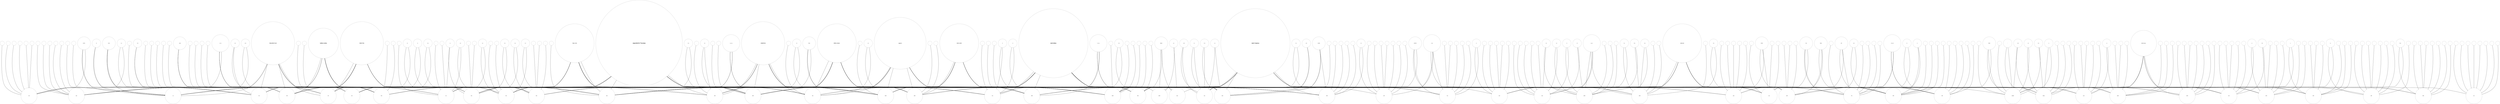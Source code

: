 digraph "" {
	graph [fontsize=80,
		nodesep=1.5,
		overlap=scalexy,
		ranksep=1.2,
		size="100,100"
	];
	"Mirai botnet"	 [fixedsize=True,
		fontsize=12,
		height=15,
		penwidth=2,
		shape=circle,
		width=15];
	"Mirai malware"	 [fixedsize=True,
		fontsize=12,
		height=15,
		penwidth=2,
		shape=circle,
		width=15];
	"IoT botnet"	 [fixedsize=True,
		fontsize=12,
		height=15,
		penwidth=2,
		shape=circle,
		width=15];
	"IoT malware"	 [fixedsize=True,
		fontsize=12,
		height=15,
		penwidth=2,
		shape=circle,
		width=15];
	"Aidra botnet"	 [fixedsize=True,
		fontsize=12,
		height=15,
		penwidth=2,
		shape=circle,
		width=15];
	"Aidra malware"	 [fixedsize=True,
		fontsize=12,
		height=15,
		penwidth=2,
		shape=circle,
		width=15];
	"amnesia botnet"	 [fixedsize=True,
		fontsize=12,
		height=15,
		penwidth=2,
		shape=circle,
		width=15];
	"amnesia malware"	 [fixedsize=True,
		fontsize=12,
		height=15,
		penwidth=2,
		shape=circle,
		width=15];
	"bashlite botnet"	 [fixedsize=True,
		fontsize=12,
		height=15,
		penwidth=2,
		shape=circle,
		width=15];
	"bashlite malware"	 [fixedsize=True,
		fontsize=12,
		height=15,
		penwidth=2,
		shape=circle,
		width=15];
	"carna botnet"	 [fixedsize=True,
		fontsize=12,
		height=15,
		penwidth=2,
		shape=circle,
		width=15];
	"carna malware"	 [fixedsize=True,
		fontsize=12,
		height=15,
		penwidth=2,
		shape=circle,
		width=15];
	"Darlloz botnet"	 [fixedsize=True,
		fontsize=12,
		height=15,
		penwidth=2,
		shape=circle,
		width=15];
	"Darlloz malware"	 [fixedsize=True,
		fontsize=12,
		height=15,
		penwidth=2,
		shape=circle,
		width=15];
	"elknot botnet"	 [fixedsize=True,
		fontsize=12,
		height=15,
		penwidth=2,
		shape=circle,
		width=15];
	"elknot malware"	 [fixedsize=True,
		fontsize=12,
		height=15,
		penwidth=2,
		shape=circle,
		width=15];
	"hajime botnet"	 [fixedsize=True,
		fontsize=12,
		height=15,
		penwidth=2,
		shape=circle,
		width=15];
	"hajime malware"	 [fixedsize=True,
		fontsize=12,
		height=15,
		penwidth=2,
		shape=circle,
		width=15];
	"hydra botnet"	 [fixedsize=True,
		fontsize=12,
		height=15,
		penwidth=2,
		shape=circle,
		width=15];
	"hydra malware"	 [fixedsize=True,
		fontsize=12,
		height=15,
		penwidth=2,
		shape=circle,
		width=15];
	"iotreaper botnet"	 [fixedsize=True,
		fontsize=12,
		height=15,
		penwidth=2,
		shape=circle,
		width=15];
	"iotreaper malware"	 [fixedsize=True,
		fontsize=12,
		height=15,
		penwidth=2,
		shape=circle,
		width=15];
	"luabot botnet"	 [fixedsize=True,
		fontsize=12,
		height=15,
		penwidth=2,
		shape=circle,
		width=15];
	"luabot malware"	 [fixedsize=True,
		fontsize=12,
		height=15,
		penwidth=2,
		shape=circle,
		width=15];
	"nyadrop botnet"	 [fixedsize=True,
		fontsize=12,
		height=15,
		penwidth=2,
		shape=circle,
		width=15];
	"nyadrop malware"	 [fixedsize=True,
		fontsize=12,
		height=15,
		penwidth=2,
		shape=circle,
		width=15];
	"persirai botnet"	 [fixedsize=True,
		fontsize=12,
		height=15,
		penwidth=2,
		shape=circle,
		width=15];
	"persirai malware"	 [fixedsize=True,
		fontsize=12,
		height=15,
		penwidth=2,
		shape=circle,
		width=15];
	"psyb0t botnet"	 [fixedsize=True,
		fontsize=12,
		height=15,
		penwidth=2,
		shape=circle,
		width=15];
	"psyb0t malware"	 [fixedsize=True,
		fontsize=12,
		height=15,
		penwidth=2,
		shape=circle,
		width=15];
	"qbot botnet"	 [fixedsize=True,
		fontsize=12,
		height=15,
		penwidth=2,
		shape=circle,
		width=15];
	"qbot malware"	 [fixedsize=True,
		fontsize=12,
		height=15,
		penwidth=2,
		shape=circle,
		width=15];
	"remaiten botnet"	 [fixedsize=True,
		fontsize=12,
		height=15,
		penwidth=2,
		shape=circle,
		width=15];
	"remaiten malware"	 [fixedsize=True,
		fontsize=12,
		height=15,
		penwidth=2,
		shape=circle,
		width=15];
	"satori botnet"	 [fixedsize=True,
		fontsize=12,
		height=15,
		penwidth=2,
		shape=circle,
		width=15];
	"satori malware"	 [fixedsize=True,
		fontsize=12,
		height=15,
		penwidth=2,
		shape=circle,
		width=15];
	"soho pharming botnet"	 [fixedsize=True,
		fontsize=12,
		height=15,
		penwidth=2,
		shape=circle,
		width=15];
	"soho pharming malware"	 [fixedsize=True,
		fontsize=12,
		height=15,
		penwidth=2,
		shape=circle,
		width=15];
	"spike botnet"	 [fixedsize=True,
		fontsize=12,
		height=15,
		penwidth=2,
		shape=circle,
		width=15];
	"spike malware"	 [fixedsize=True,
		fontsize=12,
		height=15,
		penwidth=2,
		shape=circle,
		width=15];
	"themoon botnet"	 [fixedsize=True,
		fontsize=12,
		height=15,
		penwidth=2,
		shape=circle,
		width=15];
	"themoon malware"	 [fixedsize=True,
		fontsize=12,
		height=15,
		penwidth=2,
		shape=circle,
		width=15];
	"tsunami botnet"	 [fixedsize=True,
		fontsize=12,
		height=15,
		penwidth=2,
		shape=circle,
		width=15];
	"tsunami malware"	 [fixedsize=True,
		fontsize=12,
		height=15,
		penwidth=2,
		shape=circle,
		width=15];
	"vpnfilter botnet"	 [fixedsize=True,
		fontsize=12,
		height=15,
		penwidth=2,
		shape=circle,
		width=15];
	"vpnfilter malware"	 [fixedsize=True,
		fontsize=12,
		height=15,
		penwidth=2,
		shape=circle,
		width=15];
	"wifatch botnet"	 [fixedsize=True,
		fontsize=12,
		height=15,
		penwidth=2,
		shape=circle,
		width=15];
	"wifatch malware"	 [fixedsize=True,
		fontsize=12,
		height=15,
		penwidth=2,
		shape=circle,
		width=15];
	"xorddos botnet"	 [fixedsize=True,
		fontsize=12,
		height=15,
		penwidth=2,
		shape=circle,
		width=15];
	"xorddos malware"	 [fixedsize=True,
		fontsize=12,
		height=15,
		penwidth=2,
		shape=circle,
		width=15];
	kolias2017ddos	 [fixedsize=True,
		fontsize=40,
		height=40,
		penwidth=2,
		shape=circle,
		width=40];
	kolias2017ddos -> "Mirai botnet"	 [arrowtail=none,
		labeldistance=20,
		labelfloat=True,
		penwidth=5.5,
		style=bold];
	kolias2017ddos -> "Mirai malware"	 [arrowtail=none,
		labeldistance=20,
		labelfloat=True,
		penwidth=5.5,
		style=bold];
	kolias2017ddos -> "IoT botnet"	 [arrowtail=none,
		labeldistance=20,
		labelfloat=True,
		penwidth=5.5,
		style=bold];
	kolias2017ddos -> "IoT malware"	 [arrowtail=none,
		labeldistance=20,
		labelfloat=True,
		penwidth=5.5,
		style=bold];
	kolias2017ddos -> "hajime botnet"	 [arrowtail=none,
		labeldistance=20,
		labelfloat=True,
		penwidth=5.5,
		style=bold];
	kolias2017ddos -> "hajime malware"	 [arrowtail=none,
		labeldistance=20,
		labelfloat=True,
		penwidth=5.5,
		style=bold];
	kolias2017ddos -> "luabot botnet"	 [arrowtail=none,
		labeldistance=20,
		labelfloat=True,
		penwidth=5.5,
		style=bold];
	kolias2017ddos -> "luabot malware"	 [arrowtail=none,
		labeldistance=20,
		labelfloat=True,
		penwidth=5.5,
		style=bold];
	kolias2017ddos -> "persirai botnet"	 [arrowtail=none,
		labeldistance=20,
		labelfloat=True,
		penwidth=5.5,
		style=bold];
	kolias2017ddos -> "persirai malware"	 [arrowtail=none,
		labeldistance=20,
		labelfloat=True,
		penwidth=5.5,
		style=bold];
	antonakakis2017understanding	 [fixedsize=True,
		fontsize=28,
		height=28,
		penwidth=2,
		shape=circle,
		width=28];
	antonakakis2017understanding -> "Mirai botnet"	 [arrowtail=none,
		labeldistance=20,
		labelfloat=True,
		penwidth=5.5,
		style=bold];
	antonakakis2017understanding -> "Mirai malware"	 [arrowtail=none,
		labeldistance=20,
		labelfloat=True,
		penwidth=5.5,
		style=bold];
	antonakakis2017understanding -> "IoT botnet"	 [arrowtail=none,
		labeldistance=20,
		labelfloat=True,
		penwidth=5.5,
		style=bold];
	antonakakis2017understanding -> "bashlite botnet"	 [arrowtail=none,
		labeldistance=20,
		labelfloat=True,
		penwidth=5.5,
		style=bold];
	antonakakis2017understanding -> "carna botnet"	 [arrowtail=none,
		labeldistance=20,
		labelfloat=True,
		penwidth=5.5,
		style=bold];
	antonakakis2017understanding -> "qbot botnet"	 [arrowtail=none,
		labeldistance=20,
		labelfloat=True,
		penwidth=5.5,
		style=bold];
	antonakakis2017understanding -> "remaiten botnet"	 [arrowtail=none,
		labeldistance=20,
		labelfloat=True,
		penwidth=5.5,
		style=bold];
	jerkins2017motivating	 [fixedsize=True,
		fontsize=12,
		height=12,
		penwidth=2,
		shape=circle,
		width=12];
	jerkins2017motivating -> "Mirai botnet"	 [arrowtail=none,
		labeldistance=20,
		labelfloat=True,
		penwidth=5.5,
		style=bold];
	jerkins2017motivating -> "IoT botnet"	 [arrowtail=none,
		labeldistance=20,
		labelfloat=True,
		penwidth=5.5,
		style=bold];
	jerkins2017motivating -> "hydra botnet"	 [arrowtail=none,
		labeldistance=20,
		labelfloat=True,
		penwidth=5.5,
		style=bold];
	kambourakis2017mirai	 [fixedsize=True,
		fontsize=40,
		height=40,
		penwidth=2,
		shape=circle,
		width=40];
	kambourakis2017mirai -> "Mirai botnet"	 [arrowtail=none,
		labeldistance=20,
		labelfloat=True,
		penwidth=5.5,
		style=bold];
	kambourakis2017mirai -> "Mirai malware"	 [arrowtail=none,
		labeldistance=20,
		labelfloat=True,
		penwidth=5.5,
		style=bold];
	kambourakis2017mirai -> "IoT botnet"	 [arrowtail=none,
		labeldistance=20,
		labelfloat=True,
		penwidth=5.5,
		style=bold];
	kambourakis2017mirai -> "IoT malware"	 [arrowtail=none,
		labeldistance=20,
		labelfloat=True,
		penwidth=5.5,
		style=bold];
	kambourakis2017mirai -> "hajime botnet"	 [arrowtail=none,
		labeldistance=20,
		labelfloat=True,
		penwidth=5.5,
		style=bold];
	kambourakis2017mirai -> "luabot botnet"	 [arrowtail=none,
		labeldistance=20,
		labelfloat=True,
		penwidth=5.5,
		style=bold];
	kambourakis2017mirai -> "qbot botnet"	 [arrowtail=none,
		labeldistance=20,
		labelfloat=True,
		penwidth=5.5,
		style=bold];
	kambourakis2017mirai -> "remaiten botnet"	 [arrowtail=none,
		labeldistance=20,
		labelfloat=True,
		penwidth=5.5,
		style=bold];
	kambourakis2017mirai -> "tsunami botnet"	 [arrowtail=none,
		labeldistance=20,
		labelfloat=True,
		penwidth=5.5,
		style=bold];
	kambourakis2017mirai -> "wifatch botnet"	 [arrowtail=none,
		labeldistance=20,
		labelfloat=True,
		penwidth=5.5,
		style=bold];
	bertino2017botnets	 [fixedsize=True,
		fontsize=12,
		height=12,
		penwidth=2,
		shape=circle,
		width=12];
	bertino2017botnets -> "Mirai botnet"	 [arrowtail=none,
		labeldistance=20,
		labelfloat=True,
		penwidth=5.5,
		style=bold];
	bertino2017botnets -> "IoT botnet"	 [arrowtail=none,
		labeldistance=20,
		labelfloat=True,
		penwidth=5.5,
		style=bold];
	bertino2017botnets -> "Darlloz botnet"	 [arrowtail=none,
		labeldistance=20,
		labelfloat=True,
		penwidth=5.5,
		style=bold];
	angrishi2017turning	 [fixedsize=True,
		fontsize=80,
		height=80,
		penwidth=2,
		shape=circle,
		width=80];
	angrishi2017turning -> "Mirai botnet"	 [arrowtail=none,
		labeldistance=20,
		labelfloat=True,
		penwidth=5.5,
		style=bold];
	angrishi2017turning -> "IoT botnet"	 [arrowtail=none,
		labeldistance=20,
		labelfloat=True,
		penwidth=5.5,
		style=bold];
	angrishi2017turning -> "IoT malware"	 [arrowtail=none,
		labeldistance=20,
		labelfloat=True,
		penwidth=5.5,
		style=bold];
	angrishi2017turning -> "Aidra botnet"	 [arrowtail=none,
		labeldistance=20,
		labelfloat=True,
		penwidth=5.5,
		style=bold];
	angrishi2017turning -> "Aidra malware"	 [arrowtail=none,
		labeldistance=20,
		labelfloat=True,
		penwidth=5.5,
		style=bold];
	angrishi2017turning -> "bashlite botnet"	 [arrowtail=none,
		labeldistance=20,
		labelfloat=True,
		penwidth=5.5,
		style=bold];
	angrishi2017turning -> "bashlite malware"	 [arrowtail=none,
		labeldistance=20,
		labelfloat=True,
		penwidth=5.5,
		style=bold];
	angrishi2017turning -> "carna botnet"	 [arrowtail=none,
		labeldistance=20,
		labelfloat=True,
		penwidth=5.5,
		style=bold];
	angrishi2017turning -> "carna malware"	 [arrowtail=none,
		labeldistance=20,
		labelfloat=True,
		penwidth=5.5,
		style=bold];
	angrishi2017turning -> "Darlloz botnet"	 [arrowtail=none,
		labeldistance=20,
		labelfloat=True,
		penwidth=5.5,
		style=bold];
	angrishi2017turning -> "hydra botnet"	 [arrowtail=none,
		labeldistance=20,
		labelfloat=True,
		penwidth=5.5,
		style=bold];
	angrishi2017turning -> "psyb0t botnet"	 [arrowtail=none,
		labeldistance=20,
		labelfloat=True,
		penwidth=5.5,
		style=bold];
	angrishi2017turning -> "qbot botnet"	 [arrowtail=none,
		labeldistance=20,
		labelfloat=True,
		penwidth=5.5,
		style=bold];
	angrishi2017turning -> "remaiten botnet"	 [arrowtail=none,
		labeldistance=20,
		labelfloat=True,
		penwidth=5.5,
		style=bold];
	angrishi2017turning -> "remaiten malware"	 [arrowtail=none,
		labeldistance=20,
		labelfloat=True,
		penwidth=5.5,
		style=bold];
	angrishi2017turning -> "spike botnet"	 [arrowtail=none,
		labeldistance=20,
		labelfloat=True,
		penwidth=5.5,
		style=bold];
	angrishi2017turning -> "themoon botnet"	 [arrowtail=none,
		labeldistance=20,
		labelfloat=True,
		penwidth=5.5,
		style=bold];
	angrishi2017turning -> "tsunami botnet"	 [arrowtail=none,
		labeldistance=20,
		labelfloat=True,
		penwidth=5.5,
		style=bold];
	angrishi2017turning -> "wifatch botnet"	 [arrowtail=none,
		labeldistance=20,
		labelfloat=True,
		penwidth=5.5,
		style=bold];
	angrishi2017turning -> "wifatch malware"	 [arrowtail=none,
		labeldistance=20,
		labelfloat=True,
		penwidth=5.5,
		style=bold];
	putman2018business	 [fixedsize=True,
		fontsize=4,
		height=4,
		penwidth=2,
		shape=circle,
		width=4];
	putman2018business -> "Mirai botnet"	 [arrowtail=none,
		labeldistance=20,
		labelfloat=True,
		penwidth=5.5,
		style=bold];
	prokofiev2018method	 [fixedsize=True,
		fontsize=8,
		height=8,
		penwidth=2,
		shape=circle,
		width=8];
	prokofiev2018method -> "Mirai botnet"	 [arrowtail=none,
		labeldistance=20,
		labelfloat=True,
		penwidth=5.5,
		style=bold];
	prokofiev2018method -> "amnesia botnet"	 [arrowtail=none,
		labeldistance=20,
		labelfloat=True,
		penwidth=5.5,
		style=bold];
	sinanovic2017analysis	 [fixedsize=True,
		fontsize=8,
		height=8,
		penwidth=2,
		shape=circle,
		width=8];
	sinanovic2017analysis -> "Mirai botnet"	 [arrowtail=none,
		labeldistance=20,
		labelfloat=True,
		penwidth=5.5,
		style=bold];
	sinanovic2017analysis -> "Mirai malware"	 [arrowtail=none,
		labeldistance=20,
		labelfloat=True,
		penwidth=5.5,
		style=bold];
	de2018ddos	 [fixedsize=True,
		fontsize=64,
		height=64,
		penwidth=2,
		shape=circle,
		width=64];
	de2018ddos -> "Mirai botnet"	 [arrowtail=none,
		labeldistance=20,
		labelfloat=True,
		penwidth=5.5,
		style=bold];
	de2018ddos -> "Mirai malware"	 [arrowtail=none,
		labeldistance=20,
		labelfloat=True,
		penwidth=5.5,
		style=bold];
	de2018ddos -> "Aidra malware"	 [arrowtail=none,
		labeldistance=20,
		labelfloat=True,
		penwidth=5.5,
		style=bold];
	de2018ddos -> "bashlite malware"	 [arrowtail=none,
		labeldistance=20,
		labelfloat=True,
		penwidth=5.5,
		style=bold];
	de2018ddos -> "elknot botnet"	 [arrowtail=none,
		labeldistance=20,
		labelfloat=True,
		penwidth=5.5,
		style=bold];
	de2018ddos -> "elknot malware"	 [arrowtail=none,
		labeldistance=20,
		labelfloat=True,
		penwidth=5.5,
		style=bold];
	de2018ddos -> "hydra malware"	 [arrowtail=none,
		labeldistance=20,
		labelfloat=True,
		penwidth=5.5,
		style=bold];
	de2018ddos -> "luabot botnet"	 [arrowtail=none,
		labeldistance=20,
		labelfloat=True,
		penwidth=5.5,
		style=bold];
	de2018ddos -> "luabot malware"	 [arrowtail=none,
		labeldistance=20,
		labelfloat=True,
		penwidth=5.5,
		style=bold];
	de2018ddos -> "psyb0t malware"	 [arrowtail=none,
		labeldistance=20,
		labelfloat=True,
		penwidth=5.5,
		style=bold];
	de2018ddos -> "remaiten botnet"	 [arrowtail=none,
		labeldistance=20,
		labelfloat=True,
		penwidth=5.5,
		style=bold];
	de2018ddos -> "remaiten malware"	 [arrowtail=none,
		labeldistance=20,
		labelfloat=True,
		penwidth=5.5,
		style=bold];
	de2018ddos -> "tsunami malware"	 [arrowtail=none,
		labeldistance=20,
		labelfloat=True,
		penwidth=5.5,
		style=bold];
	de2018ddos -> "wifatch malware"	 [arrowtail=none,
		labeldistance=20,
		labelfloat=True,
		penwidth=5.5,
		style=bold];
	de2018ddos -> "xorddos botnet"	 [arrowtail=none,
		labeldistance=20,
		labelfloat=True,
		penwidth=5.5,
		style=bold];
	de2018ddos -> "xorddos malware"	 [arrowtail=none,
		labeldistance=20,
		labelfloat=True,
		penwidth=5.5,
		style=bold];
	su2018lightweight	 [fixedsize=True,
		fontsize=12,
		height=12,
		penwidth=2,
		shape=circle,
		width=12];
	su2018lightweight -> "Mirai malware"	 [arrowtail=none,
		labeldistance=20,
		labelfloat=True,
		penwidth=5.5,
		style=bold];
	su2018lightweight -> "IoT malware"	 [arrowtail=none,
		labeldistance=20,
		labelfloat=True,
		penwidth=5.5,
		style=bold];
	su2018lightweight -> "tsunami malware"	 [arrowtail=none,
		labeldistance=20,
		labelfloat=True,
		penwidth=5.5,
		style=bold];
	wang2017inside	 [fixedsize=True,
		fontsize=36,
		height=36,
		penwidth=2,
		shape=circle,
		width=36];
	wang2017inside -> "Mirai malware"	 [arrowtail=none,
		labeldistance=20,
		labelfloat=True,
		penwidth=5.5,
		style=bold];
	wang2017inside -> "IoT malware"	 [arrowtail=none,
		labeldistance=20,
		labelfloat=True,
		penwidth=5.5,
		style=bold];
	wang2017inside -> "Aidra malware"	 [arrowtail=none,
		labeldistance=20,
		labelfloat=True,
		penwidth=5.5,
		style=bold];
	wang2017inside -> "bashlite malware"	 [arrowtail=none,
		labeldistance=20,
		labelfloat=True,
		penwidth=5.5,
		style=bold];
	wang2017inside -> "Darlloz botnet"	 [arrowtail=none,
		labeldistance=20,
		labelfloat=True,
		penwidth=5.5,
		style=bold];
	wang2017inside -> "Darlloz malware"	 [arrowtail=none,
		labeldistance=20,
		labelfloat=True,
		penwidth=5.5,
		style=bold];
	wang2017inside -> "qbot malware"	 [arrowtail=none,
		labeldistance=20,
		labelfloat=True,
		penwidth=5.5,
		style=bold];
	wang2017inside -> "remaiten botnet"	 [arrowtail=none,
		labeldistance=20,
		labelfloat=True,
		penwidth=5.5,
		style=bold];
	wang2017inside -> "remaiten malware"	 [arrowtail=none,
		labeldistance=20,
		labelfloat=True,
		penwidth=5.5,
		style=bold];
	dulaunoy2017extended	 [fixedsize=True,
		fontsize=4,
		height=4,
		penwidth=2,
		shape=circle,
		width=4];
	dulaunoy2017extended -> "Mirai malware"	 [arrowtail=none,
		labeldistance=20,
		labelfloat=True,
		penwidth=5.5,
		style=bold];
	dessouky2017fat	 [fixedsize=True,
		fontsize=4,
		height=4,
		penwidth=2,
		shape=circle,
		width=4];
	dessouky2017fat -> "Mirai malware"	 [arrowtail=none,
		labeldistance=20,
		labelfloat=True,
		penwidth=5.5,
		style=bold];
	de2017analysis	 [fixedsize=True,
		fontsize=64,
		height=64,
		penwidth=2,
		shape=circle,
		width=64];
	de2017analysis -> "Mirai malware"	 [arrowtail=none,
		labeldistance=20,
		labelfloat=True,
		penwidth=5.5,
		style=bold];
	de2017analysis -> "Aidra malware"	 [arrowtail=none,
		labeldistance=20,
		labelfloat=True,
		penwidth=5.5,
		style=bold];
	de2017analysis -> "bashlite malware"	 [arrowtail=none,
		labeldistance=20,
		labelfloat=True,
		penwidth=5.5,
		style=bold];
	de2017analysis -> "elknot botnet"	 [arrowtail=none,
		labeldistance=20,
		labelfloat=True,
		penwidth=5.5,
		style=bold];
	de2017analysis -> "elknot malware"	 [arrowtail=none,
		labeldistance=20,
		labelfloat=True,
		penwidth=5.5,
		style=bold];
	de2017analysis -> "hydra malware"	 [arrowtail=none,
		labeldistance=20,
		labelfloat=True,
		penwidth=5.5,
		style=bold];
	de2017analysis -> "luabot botnet"	 [arrowtail=none,
		labeldistance=20,
		labelfloat=True,
		penwidth=5.5,
		style=bold];
	de2017analysis -> "luabot malware"	 [arrowtail=none,
		labeldistance=20,
		labelfloat=True,
		penwidth=5.5,
		style=bold];
	de2017analysis -> "psyb0t botnet"	 [arrowtail=none,
		labeldistance=20,
		labelfloat=True,
		penwidth=5.5,
		style=bold];
	de2017analysis -> "psyb0t malware"	 [arrowtail=none,
		labeldistance=20,
		labelfloat=True,
		penwidth=5.5,
		style=bold];
	de2017analysis -> "remaiten botnet"	 [arrowtail=none,
		labeldistance=20,
		labelfloat=True,
		penwidth=5.5,
		style=bold];
	de2017analysis -> "remaiten malware"	 [arrowtail=none,
		labeldistance=20,
		labelfloat=True,
		penwidth=5.5,
		style=bold];
	de2017analysis -> "spike malware"	 [arrowtail=none,
		labeldistance=20,
		labelfloat=True,
		penwidth=5.5,
		style=bold];
	de2017analysis -> "tsunami malware"	 [arrowtail=none,
		labeldistance=20,
		labelfloat=True,
		penwidth=5.5,
		style=bold];
	de2017analysis -> "xorddos botnet"	 [arrowtail=none,
		labeldistance=20,
		labelfloat=True,
		penwidth=5.5,
		style=bold];
	de2017analysis -> "xorddos malware"	 [arrowtail=none,
		labeldistance=20,
		labelfloat=True,
		penwidth=5.5,
		style=bold];
	meidan2018n	 [fixedsize=True,
		fontsize=8,
		height=8,
		penwidth=2,
		shape=circle,
		width=8];
	meidan2018n -> "IoT botnet"	 [arrowtail=none,
		labeldistance=20,
		labelfloat=True,
		penwidth=5.5,
		style=bold];
	meidan2018n -> "bashlite botnet"	 [arrowtail=none,
		labeldistance=20,
		labelfloat=True,
		penwidth=5.5,
		style=bold];
	soltan2018blackiot	 [fixedsize=True,
		fontsize=4,
		height=4,
		penwidth=2,
		shape=circle,
		width=4];
	soltan2018blackiot -> "IoT botnet"	 [arrowtail=none,
		labeldistance=20,
		labelfloat=True,
		penwidth=5.5,
		style=bold];
	pa2015iotpot	 [fixedsize=True,
		fontsize=12,
		height=12,
		penwidth=2,
		shape=circle,
		width=12];
	pa2015iotpot -> "IoT botnet"	 [arrowtail=none,
		labeldistance=20,
		labelfloat=True,
		penwidth=5.5,
		style=bold];
	pa2015iotpot -> "carna botnet"	 [arrowtail=none,
		labeldistance=20,
		labelfloat=True,
		penwidth=5.5,
		style=bold];
	pa2015iotpot -> "carna malware"	 [arrowtail=none,
		labeldistance=20,
		labelfloat=True,
		penwidth=5.5,
		style=bold];
	gardner2017using	 [fixedsize=True,
		fontsize=4,
		height=4,
		penwidth=2,
		shape=circle,
		width=4];
	gardner2017using -> "IoT botnet"	 [arrowtail=none,
		labeldistance=20,
		labelfloat=True,
		penwidth=5.5,
		style=bold];
	zhang2014iot	 [fixedsize=True,
		fontsize=8,
		height=8,
		penwidth=2,
		shape=circle,
		width=8];
	zhang2014iot -> "IoT malware"	 [arrowtail=none,
		labeldistance=20,
		labelfloat=True,
		penwidth=5.5,
		style=bold];
	zhang2014iot -> "Darlloz malware"	 [arrowtail=none,
		labeldistance=20,
		labelfloat=True,
		penwidth=5.5,
		style=bold];
	haddadpajouh2018deep	 [fixedsize=True,
		fontsize=8,
		height=8,
		penwidth=2,
		shape=circle,
		width=8];
	haddadpajouh2018deep -> "IoT malware"	 [arrowtail=none,
		labeldistance=20,
		labelfloat=True,
		penwidth=5.5,
		style=bold];
	haddadpajouh2018deep -> "hajime malware"	 [arrowtail=none,
		labeldistance=20,
		labelfloat=True,
		penwidth=5.5,
		style=bold];
	pa2016iotpot	 [fixedsize=True,
		fontsize=4,
		height=4,
		penwidth=2,
		shape=circle,
		width=4];
	pa2016iotpot -> "IoT malware"	 [arrowtail=none,
		labeldistance=20,
		labelfloat=True,
		penwidth=5.5,
		style=bold];
	jia2017contexlot	 [fixedsize=True,
		fontsize=4,
		height=4,
		penwidth=2,
		shape=circle,
		width=4];
	jia2017contexlot -> "IoT malware"	 [arrowtail=none,
		labeldistance=20,
		labelfloat=True,
		penwidth=5.5,
		style=bold];
	ham2014linear	 [fixedsize=True,
		fontsize=4,
		height=4,
		penwidth=2,
		shape=circle,
		width=4];
	ham2014linear -> "IoT malware"	 [arrowtail=none,
		labeldistance=20,
		labelfloat=True,
		penwidth=5.5,
		style=bold];
	vceleda2012flow	 [fixedsize=True,
		fontsize=4,
		height=4,
		penwidth=2,
		shape=circle,
		width=4];
	vceleda2012flow -> "Aidra botnet"	 [arrowtail=none,
		labeldistance=20,
		labelfloat=True,
		penwidth=5.5,
		style=bold];
	sabanal2016thingbots	 [fixedsize=True,
		fontsize=36,
		height=36,
		penwidth=2,
		shape=circle,
		width=36];
	sabanal2016thingbots -> "Aidra botnet"	 [arrowtail=none,
		labeldistance=20,
		labelfloat=True,
		penwidth=5.5,
		style=bold];
	sabanal2016thingbots -> "Aidra malware"	 [arrowtail=none,
		labeldistance=20,
		labelfloat=True,
		penwidth=5.5,
		style=bold];
	sabanal2016thingbots -> "carna malware"	 [arrowtail=none,
		labeldistance=20,
		labelfloat=True,
		penwidth=5.5,
		style=bold];
	sabanal2016thingbots -> "Darlloz botnet"	 [arrowtail=none,
		labeldistance=20,
		labelfloat=True,
		penwidth=5.5,
		style=bold];
	sabanal2016thingbots -> "Darlloz malware"	 [arrowtail=none,
		labeldistance=20,
		labelfloat=True,
		penwidth=5.5,
		style=bold];
	sabanal2016thingbots -> "themoon botnet"	 [arrowtail=none,
		labeldistance=20,
		labelfloat=True,
		penwidth=5.5,
		style=bold];
	sabanal2016thingbots -> "themoon malware"	 [arrowtail=none,
		labeldistance=20,
		labelfloat=True,
		penwidth=5.5,
		style=bold];
	sabanal2016thingbots -> "wifatch botnet"	 [arrowtail=none,
		labeldistance=20,
		labelfloat=True,
		penwidth=5.5,
		style=bold];
	sabanal2016thingbots -> "wifatch malware"	 [arrowtail=none,
		labeldistance=20,
		labelfloat=True,
		penwidth=5.5,
		style=bold];
	bezerra2018one	 [fixedsize=True,
		fontsize=16,
		height=16,
		penwidth=2,
		shape=circle,
		width=16];
	bezerra2018one -> "Aidra botnet"	 [arrowtail=none,
		labeldistance=20,
		labelfloat=True,
		penwidth=5.5,
		style=bold];
	bezerra2018one -> "bashlite botnet"	 [arrowtail=none,
		labeldistance=20,
		labelfloat=True,
		penwidth=5.5,
		style=bold];
	bezerra2018one -> "hajime botnet"	 [arrowtail=none,
		labeldistance=20,
		labelfloat=True,
		penwidth=5.5,
		style=bold];
	bezerra2018one -> "tsunami botnet"	 [arrowtail=none,
		labeldistance=20,
		labelfloat=True,
		penwidth=5.5,
		style=bold];
	bezerra2019iotds	 [fixedsize=True,
		fontsize=8,
		height=8,
		penwidth=2,
		shape=circle,
		width=8];
	bezerra2019iotds -> "Aidra botnet"	 [arrowtail=none,
		labeldistance=20,
		labelfloat=True,
		penwidth=5.5,
		style=bold];
	bezerra2019iotds -> "tsunami botnet"	 [arrowtail=none,
		labeldistance=20,
		labelfloat=True,
		penwidth=5.5,
		style=bold];
	vignau10	 [fixedsize=True,
		fontsize=48,
		height=48,
		penwidth=2,
		shape=circle,
		width=48];
	vignau10 -> "Aidra botnet"	 [arrowtail=none,
		labeldistance=20,
		labelfloat=True,
		penwidth=5.5,
		style=bold];
	vignau10 -> "Aidra malware"	 [arrowtail=none,
		labeldistance=20,
		labelfloat=True,
		penwidth=5.5,
		style=bold];
	vignau10 -> "amnesia botnet"	 [arrowtail=none,
		labeldistance=20,
		labelfloat=True,
		penwidth=5.5,
		style=bold];
	vignau10 -> "amnesia malware"	 [arrowtail=none,
		labeldistance=20,
		labelfloat=True,
		penwidth=5.5,
		style=bold];
	vignau10 -> "carna malware"	 [arrowtail=none,
		labeldistance=20,
		labelfloat=True,
		penwidth=5.5,
		style=bold];
	vignau10 -> "Darlloz malware"	 [arrowtail=none,
		labeldistance=20,
		labelfloat=True,
		penwidth=5.5,
		style=bold];
	vignau10 -> "psyb0t malware"	 [arrowtail=none,
		labeldistance=20,
		labelfloat=True,
		penwidth=5.5,
		style=bold];
	vignau10 -> "remaiten malware"	 [arrowtail=none,
		labeldistance=20,
		labelfloat=True,
		penwidth=5.5,
		style=bold];
	vignau10 -> "vpnfilter botnet"	 [arrowtail=none,
		labeldistance=20,
		labelfloat=True,
		penwidth=5.5,
		style=bold];
	vignau10 -> "vpnfilter malware"	 [arrowtail=none,
		labeldistance=20,
		labelfloat=True,
		penwidth=5.5,
		style=bold];
	vignau10 -> "wifatch botnet"	 [arrowtail=none,
		labeldistance=20,
		labelfloat=True,
		penwidth=5.5,
		style=bold];
	vignau10 -> "wifatch malware"	 [arrowtail=none,
		labeldistance=20,
		labelfloat=True,
		penwidth=5.5,
		style=bold];
	buenodetecccao	 [fixedsize=True,
		fontsize=4,
		height=4,
		penwidth=2,
		shape=circle,
		width=4];
	buenodetecccao -> "Aidra botnet"	 [arrowtail=none,
		labeldistance=20,
		labelfloat=True,
		penwidth=5.5,
		style=bold];
	bezerra2018providing	 [fixedsize=True,
		fontsize=8,
		height=8,
		penwidth=2,
		shape=circle,
		width=8];
	bezerra2018providing -> "Aidra botnet"	 [arrowtail=none,
		labeldistance=20,
		labelfloat=True,
		penwidth=5.5,
		style=bold];
	bezerra2018providing -> "Aidra malware"	 [arrowtail=none,
		labeldistance=20,
		labelfloat=True,
		penwidth=5.5,
		style=bold];
	durumeric2014internet	 [fixedsize=True,
		fontsize=4,
		height=4,
		penwidth=2,
		shape=circle,
		width=4];
	durumeric2014internet -> "Aidra botnet"	 [arrowtail=none,
		labeldistance=20,
		labelfloat=True,
		penwidth=5.5,
		style=bold];
	devicesinternet	 [fixedsize=True,
		fontsize=4,
		height=4,
		penwidth=2,
		shape=circle,
		width=4];
	devicesinternet -> "Aidra botnet"	 [arrowtail=none,
		labeldistance=20,
		labelfloat=True,
		penwidth=5.5,
		style=bold];
	shobana2018iot	 [fixedsize=True,
		fontsize=40,
		height=40,
		penwidth=2,
		shape=circle,
		width=40];
	shobana2018iot -> "Aidra malware"	 [arrowtail=none,
		labeldistance=20,
		labelfloat=True,
		penwidth=5.5,
		style=bold];
	shobana2018iot -> "amnesia botnet"	 [arrowtail=none,
		labeldistance=20,
		labelfloat=True,
		penwidth=5.5,
		style=bold];
	shobana2018iot -> "amnesia malware"	 [arrowtail=none,
		labeldistance=20,
		labelfloat=True,
		penwidth=5.5,
		style=bold];
	shobana2018iot -> "bashlite malware"	 [arrowtail=none,
		labeldistance=20,
		labelfloat=True,
		penwidth=5.5,
		style=bold];
	shobana2018iot -> "Darlloz botnet"	 [arrowtail=none,
		labeldistance=20,
		labelfloat=True,
		penwidth=5.5,
		style=bold];
	shobana2018iot -> "Darlloz malware"	 [arrowtail=none,
		labeldistance=20,
		labelfloat=True,
		penwidth=5.5,
		style=bold];
	shobana2018iot -> "remaiten botnet"	 [arrowtail=none,
		labeldistance=20,
		labelfloat=True,
		penwidth=5.5,
		style=bold];
	shobana2018iot -> "remaiten malware"	 [arrowtail=none,
		labeldistance=20,
		labelfloat=True,
		penwidth=5.5,
		style=bold];
	shobana2018iot -> "wifatch botnet"	 [arrowtail=none,
		labeldistance=20,
		labelfloat=True,
		penwidth=5.5,
		style=bold];
	shobana2018iot -> "wifatch malware"	 [arrowtail=none,
		labeldistance=20,
		labelfloat=True,
		penwidth=5.5,
		style=bold];
	dilauro2018wireless	 [fixedsize=True,
		fontsize=4,
		height=4,
		penwidth=2,
		shape=circle,
		width=4];
	dilauro2018wireless -> "Aidra malware"	 [arrowtail=none,
		labeldistance=20,
		labelfloat=True,
		penwidth=5.5,
		style=bold];
	porwolikpokrovcila	 [fixedsize=True,
		fontsize=8,
		height=8,
		penwidth=2,
		shape=circle,
		width=8];
	porwolikpokrovcila -> "Aidra malware"	 [arrowtail=none,
		labeldistance=20,
		labelfloat=True,
		penwidth=5.5,
		style=bold];
	porwolikpokrovcila -> "Darlloz malware"	 [arrowtail=none,
		labeldistance=20,
		labelfloat=True,
		penwidth=5.5,
		style=bold];
	frank2017protecting	 [fixedsize=True,
		fontsize=8,
		height=8,
		penwidth=2,
		shape=circle,
		width=8];
	frank2017protecting -> "amnesia botnet"	 [arrowtail=none,
		labeldistance=20,
		labelfloat=True,
		penwidth=5.5,
		style=bold];
	frank2017protecting -> "tsunami botnet"	 [arrowtail=none,
		labeldistance=20,
		labelfloat=True,
		penwidth=5.5,
		style=bold];
	frank2018protecting	 [fixedsize=True,
		fontsize=8,
		height=8,
		penwidth=2,
		shape=circle,
		width=8];
	frank2018protecting -> "amnesia botnet"	 [arrowtail=none,
		labeldistance=20,
		labelfloat=True,
		penwidth=5.5,
		style=bold];
	frank2018protecting -> "tsunami botnet"	 [arrowtail=none,
		labeldistance=20,
		labelfloat=True,
		penwidth=5.5,
		style=bold];
	kedrowitsch2017first	 [fixedsize=True,
		fontsize=4,
		height=4,
		penwidth=2,
		shape=circle,
		width=4];
	kedrowitsch2017first -> "amnesia botnet"	 [arrowtail=none,
		labeldistance=20,
		labelfloat=True,
		penwidth=5.5,
		style=bold];
	schiller2011botnets	 [fixedsize=True,
		fontsize=8,
		height=8,
		penwidth=2,
		shape=circle,
		width=8];
	schiller2011botnets -> "amnesia botnet"	 [arrowtail=none,
		labeldistance=20,
		labelfloat=True,
		penwidth=5.5,
		style=bold];
	schiller2011botnets -> "hydra botnet"	 [arrowtail=none,
		labeldistance=20,
		labelfloat=True,
		penwidth=5.5,
		style=bold];
	posadas2017after	 [fixedsize=True,
		fontsize=4,
		height=4,
		penwidth=2,
		shape=circle,
		width=4];
	posadas2017after -> "amnesia botnet"	 [arrowtail=none,
		labeldistance=20,
		labelfloat=True,
		penwidth=5.5,
		style=bold];
	taurhoiotaalphanutauopioacutenulambdaoupsilon2018experimental	 [fixedsize=True,
		fontsize=4,
		height=4,
		penwidth=2,
		shape=circle,
		width=4];
	taurhoiotaalphanutauopioacutenulambdaoupsilon2018experimental -> "amnesia botnet"	 [arrowtail=none,
		labeldistance=20,
		labelfloat=True,
		penwidth=5.5,
		style=bold];
	kumar2019edima	 [fixedsize=True,
		fontsize=36,
		height=36,
		penwidth=2,
		shape=circle,
		width=36];
	kumar2019edima -> "amnesia botnet"	 [arrowtail=none,
		labeldistance=20,
		labelfloat=True,
		penwidth=5.5,
		style=bold];
	kumar2019edima -> "amnesia malware"	 [arrowtail=none,
		labeldistance=20,
		labelfloat=True,
		penwidth=5.5,
		style=bold];
	kumar2019edima -> "Darlloz malware"	 [arrowtail=none,
		labeldistance=20,
		labelfloat=True,
		penwidth=5.5,
		style=bold];
	kumar2019edima -> "iotreaper malware"	 [arrowtail=none,
		labeldistance=20,
		labelfloat=True,
		penwidth=5.5,
		style=bold];
	kumar2019edima -> "remaiten malware"	 [arrowtail=none,
		labeldistance=20,
		labelfloat=True,
		penwidth=5.5,
		style=bold];
	kumar2019edima -> "satori botnet"	 [arrowtail=none,
		labeldistance=20,
		labelfloat=True,
		penwidth=5.5,
		style=bold];
	kumar2019edima -> "satori malware"	 [arrowtail=none,
		labeldistance=20,
		labelfloat=True,
		penwidth=5.5,
		style=bold];
	kumar2019edima -> "wifatch botnet"	 [arrowtail=none,
		labeldistance=20,
		labelfloat=True,
		penwidth=5.5,
		style=bold];
	kumar2019edima -> "wifatch malware"	 [arrowtail=none,
		labeldistance=20,
		labelfloat=True,
		penwidth=5.5,
		style=bold];
	halfond2006preventing	 [fixedsize=True,
		fontsize=4,
		height=4,
		penwidth=2,
		shape=circle,
		width=4];
	halfond2006preventing -> "amnesia malware"	 [arrowtail=none,
		labeldistance=20,
		labelfloat=True,
		penwidth=5.5,
		style=bold];
	idika2007survey	 [fixedsize=True,
		fontsize=8,
		height=8,
		penwidth=2,
		shape=circle,
		width=8];
	idika2007survey -> "amnesia malware"	 [arrowtail=none,
		labeldistance=20,
		labelfloat=True,
		penwidth=5.5,
		style=bold];
	idika2007survey -> "spike malware"	 [arrowtail=none,
		labeldistance=20,
		labelfloat=True,
		penwidth=5.5,
		style=bold];
	halfond2005amnesia	 [fixedsize=True,
		fontsize=4,
		height=4,
		penwidth=2,
		shape=circle,
		width=4];
	halfond2005amnesia -> "amnesia malware"	 [arrowtail=none,
		labeldistance=20,
		labelfloat=True,
		penwidth=5.5,
		style=bold];
	witten2007malware	 [fixedsize=True,
		fontsize=4,
		height=4,
		penwidth=2,
		shape=circle,
		width=4];
	witten2007malware -> "amnesia malware"	 [arrowtail=none,
		labeldistance=20,
		labelfloat=True,
		penwidth=5.5,
		style=bold];
	fernando2013malware	 [fixedsize=True,
		fontsize=4,
		height=4,
		penwidth=2,
		shape=circle,
		width=4];
	fernando2013malware -> "amnesia malware"	 [arrowtail=none,
		labeldistance=20,
		labelfloat=True,
		penwidth=5.5,
		style=bold];
	robiah2009new	 [fixedsize=True,
		fontsize=4,
		height=4,
		penwidth=2,
		shape=circle,
		width=4];
	robiah2009new -> "amnesia malware"	 [arrowtail=none,
		labeldistance=20,
		labelfloat=True,
		penwidth=5.5,
		style=bold];
	mncs2012malware	 [fixedsize=True,
		fontsize=4,
		height=4,
		penwidth=2,
		shape=circle,
		width=4];
	mncs2012malware -> "amnesia malware"	 [arrowtail=none,
		labeldistance=20,
		labelfloat=True,
		penwidth=5.5,
		style=bold];
	marzano2018evolution	 [fixedsize=True,
		fontsize=8,
		height=8,
		penwidth=2,
		shape=circle,
		width=8];
	marzano2018evolution -> "bashlite botnet"	 [arrowtail=none,
		labeldistance=20,
		labelfloat=True,
		penwidth=5.5,
		style=bold];
	marzano2018evolution -> "bashlite malware"	 [arrowtail=none,
		labeldistance=20,
		labelfloat=True,
		penwidth=5.5,
		style=bold];
	bahcsi2018dimensionality	 [fixedsize=True,
		fontsize=4,
		height=4,
		penwidth=2,
		shape=circle,
		width=4];
	bahcsi2018dimensionality -> "bashlite botnet"	 [arrowtail=none,
		labeldistance=20,
		labelfloat=True,
		penwidth=5.5,
		style=bold];
	marzano2018monitoramento	 [fixedsize=True,
		fontsize=4,
		height=4,
		penwidth=2,
		shape=circle,
		width=4];
	marzano2018monitoramento -> "bashlite botnet"	 [arrowtail=none,
		labeldistance=20,
		labelfloat=True,
		penwidth=5.5,
		style=bold];
	dhayal2018botnet	 [fixedsize=True,
		fontsize=4,
		height=4,
		penwidth=2,
		shape=circle,
		width=4];
	dhayal2018botnet -> "bashlite botnet"	 [arrowtail=none,
		labeldistance=20,
		labelfloat=True,
		penwidth=5.5,
		style=bold];
	ceron2019improving	 [fixedsize=True,
		fontsize=16,
		height=16,
		penwidth=2,
		shape=circle,
		width=16];
	ceron2019improving -> "bashlite botnet"	 [arrowtail=none,
		labeldistance=20,
		labelfloat=True,
		penwidth=5.5,
		style=bold];
	ceron2019improving -> "luabot botnet"	 [arrowtail=none,
		labeldistance=20,
		labelfloat=True,
		penwidth=5.5,
		style=bold];
	ceron2019improving -> "qbot botnet"	 [arrowtail=none,
		labeldistance=20,
		labelfloat=True,
		penwidth=5.5,
		style=bold];
	ceron2019improving -> "satori botnet"	 [arrowtail=none,
		labeldistance=20,
		labelfloat=True,
		penwidth=5.5,
		style=bold];
	wildani2019classifying	 [fixedsize=True,
		fontsize=4,
		height=4,
		penwidth=2,
		shape=circle,
		width=4];
	wildani2019classifying -> "bashlite botnet"	 [arrowtail=none,
		labeldistance=20,
		labelfloat=True,
		penwidth=5.5,
		style=bold];
	van2017techniques	 [fixedsize=True,
		fontsize=16,
		height=16,
		penwidth=2,
		shape=circle,
		width=16];
	van2017techniques -> "bashlite malware"	 [arrowtail=none,
		labeldistance=20,
		labelfloat=True,
		penwidth=5.5,
		style=bold];
	van2017techniques -> "luabot botnet"	 [arrowtail=none,
		labeldistance=20,
		labelfloat=True,
		penwidth=5.5,
		style=bold];
	van2017techniques -> "nyadrop botnet"	 [arrowtail=none,
		labeldistance=20,
		labelfloat=True,
		penwidth=5.5,
		style=bold];
	van2017techniques -> "nyadrop malware"	 [arrowtail=none,
		labeldistance=20,
		labelfloat=True,
		penwidth=5.5,
		style=bold];
	isawa2018evaluating	 [fixedsize=True,
		fontsize=8,
		height=8,
		penwidth=2,
		shape=circle,
		width=8];
	isawa2018evaluating -> "bashlite malware"	 [arrowtail=none,
		labeldistance=20,
		labelfloat=True,
		penwidth=5.5,
		style=bold];
	isawa2018evaluating -> "satori malware"	 [arrowtail=none,
		labeldistance=20,
		labelfloat=True,
		penwidth=5.5,
		style=bold];
	basu2019preempt	 [fixedsize=True,
		fontsize=4,
		height=4,
		penwidth=2,
		shape=circle,
		width=4];
	basu2019preempt -> "bashlite malware"	 [arrowtail=none,
		labeldistance=20,
		labelfloat=True,
		penwidth=5.5,
		style=bold];
	wu2019iot	 [fixedsize=True,
		fontsize=8,
		height=8,
		penwidth=2,
		shape=circle,
		width=8];
	wu2019iot -> "bashlite malware"	 [arrowtail=none,
		labeldistance=20,
		labelfloat=True,
		penwidth=5.5,
		style=bold];
	wu2019iot -> "satori malware"	 [arrowtail=none,
		labeldistance=20,
		labelfloat=True,
		penwidth=5.5,
		style=bold];
	le2013carna	 [fixedsize=True,
		fontsize=12,
		height=12,
		penwidth=2,
		shape=circle,
		width=12];
	le2013carna -> "carna botnet"	 [arrowtail=none,
		labeldistance=20,
		labelfloat=True,
		penwidth=5.5,
		style=bold];
	le2013carna -> "carna malware"	 [arrowtail=none,
		labeldistance=20,
		labelfloat=True,
		penwidth=5.5,
		style=bold];
	le2013carna -> "psyb0t botnet"	 [arrowtail=none,
		labeldistance=20,
		labelfloat=True,
		penwidth=5.5,
		style=bold];
	krenc2014internet	 [fixedsize=True,
		fontsize=4,
		height=4,
		penwidth=2,
		shape=circle,
		width=4];
	krenc2014internet -> "carna botnet"	 [arrowtail=none,
		labeldistance=20,
		labelfloat=True,
		penwidth=5.5,
		style=bold];
	bou2016big	 [fixedsize=True,
		fontsize=8,
		height=8,
		penwidth=2,
		shape=circle,
		width=8];
	bou2016big -> "carna botnet"	 [arrowtail=none,
		labeldistance=20,
		labelfloat=True,
		penwidth=5.5,
		style=bold];
	bou2016big -> "carna malware"	 [arrowtail=none,
		labeldistance=20,
		labelfloat=True,
		penwidth=5.5,
		style=bold];
	chang2014characterizing	 [fixedsize=True,
		fontsize=4,
		height=4,
		penwidth=2,
		shape=circle,
		width=4];
	chang2014characterizing -> "carna botnet"	 [arrowtail=none,
		labeldistance=20,
		labelfloat=True,
		penwidth=5.5,
		style=bold];
	markowsky2015scanning	 [fixedsize=True,
		fontsize=4,
		height=4,
		penwidth=2,
		shape=circle,
		width=4];
	markowsky2015scanning -> "carna botnet"	 [arrowtail=none,
		labeldistance=20,
		labelfloat=True,
		penwidth=5.5,
		style=bold];
	pras2016ddos	 [fixedsize=True,
		fontsize=4,
		height=4,
		penwidth=2,
		shape=circle,
		width=4];
	pras2016ddos -> "carna botnet"	 [arrowtail=none,
		labeldistance=20,
		labelfloat=True,
		penwidth=5.5,
		style=bold];
	howard2016bots	 [fixedsize=True,
		fontsize=4,
		height=4,
		penwidth=2,
		shape=circle,
		width=4];
	howard2016bots -> "carna botnet"	 [arrowtail=none,
		labeldistance=20,
		labelfloat=True,
		penwidth=5.5,
		style=bold];
	hashimoto2018darknet	 [fixedsize=True,
		fontsize=4,
		height=4,
		penwidth=2,
		shape=circle,
		width=4];
	hashimoto2018darknet -> "carna malware"	 [arrowtail=none,
		labeldistance=20,
		labelfloat=True,
		penwidth=5.5,
		style=bold];
	ozawa2019study	 [fixedsize=True,
		fontsize=4,
		height=4,
		penwidth=2,
		shape=circle,
		width=4];
	ozawa2019study -> "carna malware"	 [arrowtail=none,
		labeldistance=20,
		labelfloat=True,
		penwidth=5.5,
		style=bold];
	bou2014behavioral	 [fixedsize=True,
		fontsize=4,
		height=4,
		penwidth=2,
		shape=circle,
		width=4];
	bou2014behavioral -> "carna malware"	 [arrowtail=none,
		labeldistance=20,
		labelfloat=True,
		penwidth=5.5,
		style=bold];
	bou2015time	 [fixedsize=True,
		fontsize=4,
		height=4,
		penwidth=2,
		shape=circle,
		width=4];
	bou2015time -> "carna malware"	 [arrowtail=none,
		labeldistance=20,
		labelfloat=True,
		penwidth=5.5,
		style=bold];
	dev2016imminent	 [fixedsize=True,
		fontsize=4,
		height=4,
		penwidth=2,
		shape=circle,
		width=4];
	dev2016imminent -> "Darlloz botnet"	 [arrowtail=none,
		labeldistance=20,
		labelfloat=True,
		penwidth=5.5,
		style=bold];
	graham2017botnet	 [fixedsize=True,
		fontsize=8,
		height=8,
		penwidth=2,
		shape=circle,
		width=8];
	graham2017botnet -> "Darlloz botnet"	 [arrowtail=none,
		labeldistance=20,
		labelfloat=True,
		penwidth=5.5,
		style=bold];
	graham2017botnet -> "remaiten botnet"	 [arrowtail=none,
		labeldistance=20,
		labelfloat=True,
		penwidth=5.5,
		style=bold];
	riegel2017analysis	 [fixedsize=True,
		fontsize=8,
		height=8,
		penwidth=2,
		shape=circle,
		width=8];
	riegel2017analysis -> "Darlloz botnet"	 [arrowtail=none,
		labeldistance=20,
		labelfloat=True,
		penwidth=5.5,
		style=bold];
	riegel2017analysis -> "qbot botnet"	 [arrowtail=none,
		labeldistance=20,
		labelfloat=True,
		penwidth=5.5,
		style=bold];
	prado2018analise	 [fixedsize=True,
		fontsize=4,
		height=4,
		penwidth=2,
		shape=circle,
		width=4];
	prado2018analise -> "Darlloz botnet"	 [arrowtail=none,
		labeldistance=20,
		labelfloat=True,
		penwidth=5.5,
		style=bold];
	kennefick2017can	 [fixedsize=True,
		fontsize=8,
		height=8,
		penwidth=2,
		shape=circle,
		width=8];
	kennefick2017can -> "Darlloz botnet"	 [arrowtail=none,
		labeldistance=20,
		labelfloat=True,
		penwidth=5.5,
		style=bold];
	kennefick2017can -> "qbot botnet"	 [arrowtail=none,
		labeldistance=20,
		labelfloat=True,
		penwidth=5.5,
		style=bold];
	dimotikalis2016memory	 [fixedsize=True,
		fontsize=4,
		height=4,
		penwidth=2,
		shape=circle,
		width=4];
	dimotikalis2016memory -> "Darlloz malware"	 [arrowtail=none,
		labeldistance=20,
		labelfloat=True,
		penwidth=5.5,
		style=bold];
	sharmainternet	 [fixedsize=True,
		fontsize=4,
		height=4,
		penwidth=2,
		shape=circle,
		width=4];
	sharmainternet -> "Darlloz malware"	 [arrowtail=none,
		labeldistance=20,
		labelfloat=True,
		penwidth=5.5,
		style=bold];
	costin2018iot	 [fixedsize=True,
		fontsize=36,
		height=36,
		penwidth=2,
		shape=circle,
		width=36];
	costin2018iot -> "Darlloz malware"	 [arrowtail=none,
		labeldistance=20,
		labelfloat=True,
		penwidth=5.5,
		style=bold];
	costin2018iot -> "nyadrop botnet"	 [arrowtail=none,
		labeldistance=20,
		labelfloat=True,
		penwidth=5.5,
		style=bold];
	costin2018iot -> "nyadrop malware"	 [arrowtail=none,
		labeldistance=20,
		labelfloat=True,
		penwidth=5.5,
		style=bold];
	costin2018iot -> "persirai malware"	 [arrowtail=none,
		labeldistance=20,
		labelfloat=True,
		penwidth=5.5,
		style=bold];
	costin2018iot -> "psyb0t botnet"	 [arrowtail=none,
		labeldistance=20,
		labelfloat=True,
		penwidth=5.5,
		style=bold];
	costin2018iot -> "psyb0t malware"	 [arrowtail=none,
		labeldistance=20,
		labelfloat=True,
		penwidth=5.5,
		style=bold];
	costin2018iot -> "themoon botnet"	 [arrowtail=none,
		labeldistance=20,
		labelfloat=True,
		penwidth=5.5,
		style=bold];
	costin2018iot -> "themoon malware"	 [arrowtail=none,
		labeldistance=20,
		labelfloat=True,
		penwidth=5.5,
		style=bold];
	costin2018iot -> "wifatch malware"	 [arrowtail=none,
		labeldistance=20,
		labelfloat=True,
		penwidth=5.5,
		style=bold];
	bushart2018dns	 [fixedsize=True,
		fontsize=8,
		height=8,
		penwidth=2,
		shape=circle,
		width=8];
	bushart2018dns -> "elknot botnet"	 [arrowtail=none,
		labeldistance=20,
		labelfloat=True,
		penwidth=5.5,
		style=bold];
	bushart2018dns -> "elknot malware"	 [arrowtail=none,
		labeldistance=20,
		labelfloat=True,
		penwidth=5.5,
		style=bold];
	trautman2017industrial	 [fixedsize=True,
		fontsize=8,
		height=8,
		penwidth=2,
		shape=circle,
		width=8];
	trautman2017industrial -> "elknot botnet"	 [arrowtail=none,
		labeldistance=20,
		labelfloat=True,
		penwidth=5.5,
		style=bold];
	trautman2017industrial -> "elknot malware"	 [arrowtail=none,
		labeldistance=20,
		labelfloat=True,
		penwidth=5.5,
		style=bold];
	anceldebugging	 [fixedsize=True,
		fontsize=8,
		height=8,
		penwidth=2,
		shape=circle,
		width=8];
	anceldebugging -> "elknot botnet"	 [arrowtail=none,
		labeldistance=20,
		labelfloat=True,
		penwidth=5.5,
		style=bold];
	anceldebugging -> "elknot malware"	 [arrowtail=none,
		labeldistance=20,
		labelfloat=True,
		penwidth=5.5,
		style=bold];
	lopez2015aproximacio	 [fixedsize=True,
		fontsize=8,
		height=8,
		penwidth=2,
		shape=circle,
		width=8];
	lopez2015aproximacio -> "elknot botnet"	 [arrowtail=none,
		labeldistance=20,
		labelfloat=True,
		penwidth=5.5,
		style=bold];
	lopez2015aproximacio -> "elknot malware"	 [arrowtail=none,
		labeldistance=20,
		labelfloat=True,
		penwidth=5.5,
		style=bold];
	cozzi2018understanding	 [fixedsize=True,
		fontsize=12,
		height=12,
		penwidth=2,
		shape=circle,
		width=12];
	cozzi2018understanding -> "elknot botnet"	 [arrowtail=none,
		labeldistance=20,
		labelfloat=True,
		penwidth=5.5,
		style=bold];
	cozzi2018understanding -> "elknot malware"	 [arrowtail=none,
		labeldistance=20,
		labelfloat=True,
		penwidth=5.5,
		style=bold];
	cozzi2018understanding -> "tsunami malware"	 [arrowtail=none,
		labeldistance=20,
		labelfloat=True,
		penwidth=5.5,
		style=bold];
	burton2019characterizing	 [fixedsize=True,
		fontsize=8,
		height=8,
		penwidth=2,
		shape=circle,
		width=8];
	burton2019characterizing -> "elknot botnet"	 [arrowtail=none,
		labeldistance=20,
		labelfloat=True,
		penwidth=5.5,
		style=bold];
	burton2019characterizing -> "elknot malware"	 [arrowtail=none,
		labeldistance=20,
		labelfloat=True,
		penwidth=5.5,
		style=bold];
	cojocar2017jtr	 [fixedsize=True,
		fontsize=4,
		height=4,
		penwidth=2,
		shape=circle,
		width=4];
	cojocar2017jtr -> "elknot malware"	 [arrowtail=none,
		labeldistance=20,
		labelfloat=True,
		penwidth=5.5,
		style=bold];
	edwards2016hajime	 [fixedsize=True,
		fontsize=8,
		height=8,
		penwidth=2,
		shape=circle,
		width=8];
	edwards2016hajime -> "hajime botnet"	 [arrowtail=none,
		labeldistance=20,
		labelfloat=True,
		penwidth=5.5,
		style=bold];
	edwards2016hajime -> "hajime malware"	 [arrowtail=none,
		labeldistance=20,
		labelfloat=True,
		penwidth=5.5,
		style=bold];
	herwig2019measurement	 [fixedsize=True,
		fontsize=8,
		height=8,
		penwidth=2,
		shape=circle,
		width=8];
	herwig2019measurement -> "hajime botnet"	 [arrowtail=none,
		labeldistance=20,
		labelfloat=True,
		penwidth=5.5,
		style=bold];
	herwig2019measurement -> "wifatch botnet"	 [arrowtail=none,
		labeldistance=20,
		labelfloat=True,
		penwidth=5.5,
		style=bold];
	koroniotis2017towards	 [fixedsize=True,
		fontsize=4,
		height=4,
		penwidth=2,
		shape=circle,
		width=4];
	koroniotis2017towards -> "hajime botnet"	 [arrowtail=none,
		labeldistance=20,
		labelfloat=True,
		penwidth=5.5,
		style=bold];
	joshi2017collaborative	 [fixedsize=True,
		fontsize=4,
		height=4,
		penwidth=2,
		shape=circle,
		width=4];
	joshi2017collaborative -> "hajime botnet"	 [arrowtail=none,
		labeldistance=20,
		labelfloat=True,
		penwidth=5.5,
		style=bold];
	falco2019neuromesh	 [fixedsize=True,
		fontsize=4,
		height=4,
		penwidth=2,
		shape=circle,
		width=4];
	falco2019neuromesh -> "hajime botnet"	 [arrowtail=none,
		labeldistance=20,
		labelfloat=True,
		penwidth=5.5,
		style=bold];
	slay2018towards	 [fixedsize=True,
		fontsize=4,
		height=4,
		penwidth=2,
		shape=circle,
		width=4];
	slay2018towards -> "hajime botnet"	 [arrowtail=none,
		labeldistance=20,
		labelfloat=True,
		penwidth=5.5,
		style=bold];
	fleck2018moving	 [fixedsize=True,
		fontsize=4,
		height=4,
		penwidth=2,
		shape=circle,
		width=4];
	fleck2018moving -> "hajime botnet"	 [arrowtail=none,
		labeldistance=20,
		labelfloat=True,
		penwidth=5.5,
		style=bold];
	tobiyama2016malware	 [fixedsize=True,
		fontsize=4,
		height=4,
		penwidth=2,
		shape=circle,
		width=4];
	tobiyama2016malware -> "hajime malware"	 [arrowtail=none,
		labeldistance=20,
		labelfloat=True,
		penwidth=5.5,
		style=bold];
	lim2015malware	 [fixedsize=True,
		fontsize=4,
		height=4,
		penwidth=2,
		shape=circle,
		width=4];
	lim2015malware -> "hajime malware"	 [arrowtail=none,
		labeldistance=20,
		labelfloat=True,
		penwidth=5.5,
		style=bold];
	tanaka2017modeling	 [fixedsize=True,
		fontsize=4,
		height=4,
		penwidth=2,
		shape=circle,
		width=4];
	tanaka2017modeling -> "hajime malware"	 [arrowtail=none,
		labeldistance=20,
		labelfloat=True,
		penwidth=5.5,
		style=bold];
	ogawa2017malware	 [fixedsize=True,
		fontsize=4,
		height=4,
		penwidth=2,
		shape=circle,
		width=4];
	ogawa2017malware -> "hajime malware"	 [arrowtail=none,
		labeldistance=20,
		labelfloat=True,
		penwidth=5.5,
		style=bold];
	yamaguchi2018modeling	 [fixedsize=True,
		fontsize=4,
		height=4,
		penwidth=2,
		shape=circle,
		width=4];
	yamaguchi2018modeling -> "hajime malware"	 [arrowtail=none,
		labeldistance=20,
		labelfloat=True,
		penwidth=5.5,
		style=bold];
	tanaka2018consideration	 [fixedsize=True,
		fontsize=4,
		height=4,
		penwidth=2,
		shape=circle,
		width=4];
	tanaka2018consideration -> "hajime malware"	 [arrowtail=none,
		labeldistance=20,
		labelfloat=True,
		penwidth=5.5,
		style=bold];
	somayaji2009evaluating	 [fixedsize=True,
		fontsize=4,
		height=4,
		penwidth=2,
		shape=circle,
		width=4];
	somayaji2009evaluating -> "hajime malware"	 [arrowtail=none,
		labeldistance=20,
		labelfloat=True,
		penwidth=5.5,
		style=bold];
	borgaonkar2010analysis	 [fixedsize=True,
		fontsize=4,
		height=4,
		penwidth=2,
		shape=circle,
		width=4];
	borgaonkar2010analysis -> "hydra botnet"	 [arrowtail=none,
		labeldistance=20,
		labelfloat=True,
		penwidth=5.5,
		style=bold];
	vceleda2011revealing	 [fixedsize=True,
		fontsize=12,
		height=12,
		penwidth=2,
		shape=circle,
		width=12];
	vceleda2011revealing -> "hydra botnet"	 [arrowtail=none,
		labeldistance=20,
		labelfloat=True,
		penwidth=5.5,
		style=bold];
	vceleda2011revealing -> "hydra malware"	 [arrowtail=none,
		labeldistance=20,
		labelfloat=True,
		penwidth=5.5,
		style=bold];
	vceleda2011revealing -> "psyb0t botnet"	 [arrowtail=none,
		labeldistance=20,
		labelfloat=True,
		penwidth=5.5,
		style=bold];
	bijalwan2013survey	 [fixedsize=True,
		fontsize=4,
		height=4,
		penwidth=2,
		shape=circle,
		width=4];
	bijalwan2013survey -> "hydra botnet"	 [arrowtail=none,
		labeldistance=20,
		labelfloat=True,
		penwidth=5.5,
		style=bold];
	thapliyal2013generic	 [fixedsize=True,
		fontsize=4,
		height=4,
		penwidth=2,
		shape=circle,
		width=4];
	thapliyal2013generic -> "hydra botnet"	 [arrowtail=none,
		labeldistance=20,
		labelfloat=True,
		penwidth=5.5,
		style=bold];
	nassi2018piping	 [fixedsize=True,
		fontsize=4,
		height=4,
		penwidth=2,
		shape=circle,
		width=4];
	nassi2018piping -> "hydra botnet"	 [arrowtail=none,
		labeldistance=20,
		labelfloat=True,
		penwidth=5.5,
		style=bold];
	tyagi2012detecting	 [fixedsize=True,
		fontsize=4,
		height=4,
		penwidth=2,
		shape=circle,
		width=4];
	tyagi2012detecting -> "hydra botnet"	 [arrowtail=none,
		labeldistance=20,
		labelfloat=True,
		penwidth=5.5,
		style=bold];
	tyagibotnet	 [fixedsize=True,
		fontsize=4,
		height=4,
		penwidth=2,
		shape=circle,
		width=4];
	tyagibotnet -> "hydra botnet"	 [arrowtail=none,
		labeldistance=20,
		labelfloat=True,
		penwidth=5.5,
		style=bold];
	vdurfina2013psybot	 [fixedsize=True,
		fontsize=12,
		height=12,
		penwidth=2,
		shape=circle,
		width=12];
	vdurfina2013psybot -> "hydra malware"	 [arrowtail=none,
		labeldistance=20,
		labelfloat=True,
		penwidth=5.5,
		style=bold];
	vdurfina2013psybot -> "psyb0t botnet"	 [arrowtail=none,
		labeldistance=20,
		labelfloat=True,
		penwidth=5.5,
		style=bold];
	vdurfina2013psybot -> "psyb0t malware"	 [arrowtail=none,
		labeldistance=20,
		labelfloat=True,
		penwidth=5.5,
		style=bold];
	celeda2012revealing	 [fixedsize=True,
		fontsize=8,
		height=8,
		penwidth=2,
		shape=circle,
		width=8];
	celeda2012revealing -> "hydra malware"	 [arrowtail=none,
		labeldistance=20,
		labelfloat=True,
		penwidth=5.5,
		style=bold];
	celeda2012revealing -> "psyb0t malware"	 [arrowtail=none,
		labeldistance=20,
		labelfloat=True,
		penwidth=5.5,
		style=bold];
	carpent2018remote	 [fixedsize=True,
		fontsize=4,
		height=4,
		penwidth=2,
		shape=circle,
		width=4];
	carpent2018remote -> "hydra malware"	 [arrowtail=none,
		labeldistance=20,
		labelfloat=True,
		penwidth=5.5,
		style=bold];
	eldefrawy2017hydra	 [fixedsize=True,
		fontsize=4,
		height=4,
		penwidth=2,
		shape=circle,
		width=4];
	eldefrawy2017hydra -> "hydra malware"	 [arrowtail=none,
		labeldistance=20,
		labelfloat=True,
		penwidth=5.5,
		style=bold];
	jueneman2011securing	 [fixedsize=True,
		fontsize=4,
		height=4,
		penwidth=2,
		shape=circle,
		width=4];
	jueneman2011securing -> "hydra malware"	 [arrowtail=none,
		labeldistance=20,
		labelfloat=True,
		penwidth=5.5,
		style=bold];
	amos2013applying	 [fixedsize=True,
		fontsize=4,
		height=4,
		penwidth=2,
		shape=circle,
		width=4];
	amos2013applying -> "hydra malware"	 [arrowtail=none,
		labeldistance=20,
		labelfloat=True,
		penwidth=5.5,
		style=bold];
	dwan2004malapropisms	 [fixedsize=True,
		fontsize=4,
		height=4,
		penwidth=2,
		shape=circle,
		width=4];
	dwan2004malapropisms -> "hydra malware"	 [arrowtail=none,
		labeldistance=20,
		labelfloat=True,
		penwidth=5.5,
		style=bold];
	moriuchi2018mirai	 [fixedsize=True,
		fontsize=8,
		height=8,
		penwidth=2,
		shape=circle,
		width=8];
	moriuchi2018mirai -> "iotreaper botnet"	 [arrowtail=none,
		labeldistance=20,
		labelfloat=True,
		penwidth=5.5,
		style=bold];
	moriuchi2018mirai -> "iotreaper malware"	 [arrowtail=none,
		labeldistance=20,
		labelfloat=True,
		penwidth=5.5,
		style=bold];
	vervier2018before	 [fixedsize=True,
		fontsize=8,
		height=8,
		penwidth=2,
		shape=circle,
		width=8];
	vervier2018before -> "iotreaper botnet"	 [arrowtail=none,
		labeldistance=20,
		labelfloat=True,
		penwidth=5.5,
		style=bold];
	vervier2018before -> "iotreaper malware"	 [arrowtail=none,
		labeldistance=20,
		labelfloat=True,
		penwidth=5.5,
		style=bold];
	nguyen2018diot	 [fixedsize=True,
		fontsize=16,
		height=16,
		penwidth=2,
		shape=circle,
		width=16];
	nguyen2018diot -> "iotreaper botnet"	 [arrowtail=none,
		labeldistance=20,
		labelfloat=True,
		penwidth=5.5,
		style=bold];
	nguyen2018diot -> "iotreaper malware"	 [arrowtail=none,
		labeldistance=20,
		labelfloat=True,
		penwidth=5.5,
		style=bold];
	nguyen2018diot -> "persirai botnet"	 [arrowtail=none,
		labeldistance=20,
		labelfloat=True,
		penwidth=5.5,
		style=bold];
	nguyen2018diot -> "persirai malware"	 [arrowtail=none,
		labeldistance=20,
		labelfloat=True,
		penwidth=5.5,
		style=bold];
	vlajic2018iot	 [fixedsize=True,
		fontsize=8,
		height=8,
		penwidth=2,
		shape=circle,
		width=8];
	vlajic2018iot -> "iotreaper botnet"	 [arrowtail=none,
		labeldistance=20,
		labelfloat=True,
		penwidth=5.5,
		style=bold];
	vlajic2018iot -> "iotreaper malware"	 [arrowtail=none,
		labeldistance=20,
		labelfloat=True,
		penwidth=5.5,
		style=bold];
	torabi2018inferring	 [fixedsize=True,
		fontsize=4,
		height=4,
		penwidth=2,
		shape=circle,
		width=4];
	torabi2018inferring -> "iotreaper botnet"	 [arrowtail=none,
		labeldistance=20,
		labelfloat=True,
		penwidth=5.5,
		style=bold];
	radanliev2018economic	 [fixedsize=True,
		fontsize=4,
		height=4,
		penwidth=2,
		shape=circle,
		width=4];
	radanliev2018economic -> "iotreaper botnet"	 [arrowtail=none,
		labeldistance=20,
		labelfloat=True,
		penwidth=5.5,
		style=bold];
	kumar2019early	 [fixedsize=True,
		fontsize=8,
		height=8,
		penwidth=2,
		shape=circle,
		width=8];
	kumar2019early -> "iotreaper botnet"	 [arrowtail=none,
		labeldistance=20,
		labelfloat=True,
		penwidth=5.5,
		style=bold];
	kumar2019early -> "iotreaper malware"	 [arrowtail=none,
		labeldistance=20,
		labelfloat=True,
		penwidth=5.5,
		style=bold];
	radanliev2018analysing	 [fixedsize=True,
		fontsize=4,
		height=4,
		penwidth=2,
		shape=circle,
		width=4];
	radanliev2018analysing -> "iotreaper botnet"	 [arrowtail=none,
		labeldistance=20,
		labelfloat=True,
		penwidth=5.5,
		style=bold];
	farooq2019modeling	 [fixedsize=True,
		fontsize=4,
		height=4,
		penwidth=2,
		shape=circle,
		width=4];
	farooq2019modeling -> "iotreaper botnet"	 [arrowtail=none,
		labeldistance=20,
		labelfloat=True,
		penwidth=5.5,
		style=bold];
	shaikh2018machine	 [fixedsize=True,
		fontsize=4,
		height=4,
		penwidth=2,
		shape=circle,
		width=4];
	shaikh2018machine -> "iotreaper botnet"	 [arrowtail=none,
		labeldistance=20,
		labelfloat=True,
		penwidth=5.5,
		style=bold];
	berte2018defining	 [fixedsize=True,
		fontsize=4,
		height=4,
		penwidth=2,
		shape=circle,
		width=4];
	berte2018defining -> "iotreaper malware"	 [arrowtail=none,
		labeldistance=20,
		labelfloat=True,
		penwidth=5.5,
		style=bold];
	pedersen2018security	 [fixedsize=True,
		fontsize=4,
		height=4,
		penwidth=2,
		shape=circle,
		width=4];
	pedersen2018security -> "iotreaper malware"	 [arrowtail=none,
		labeldistance=20,
		labelfloat=True,
		penwidth=5.5,
		style=bold];
	tambe2019detection	 [fixedsize=True,
		fontsize=8,
		height=8,
		penwidth=2,
		shape=circle,
		width=8];
	tambe2019detection -> "iotreaper malware"	 [arrowtail=none,
		labeldistance=20,
		labelfloat=True,
		penwidth=5.5,
		style=bold];
	tambe2019detection -> "persirai malware"	 [arrowtail=none,
		labeldistance=20,
		labelfloat=True,
		penwidth=5.5,
		style=bold];
	patel2019security	 [fixedsize=True,
		fontsize=4,
		height=4,
		penwidth=2,
		shape=circle,
		width=4];
	patel2019security -> "iotreaper malware"	 [arrowtail=none,
		labeldistance=20,
		labelfloat=True,
		penwidth=5.5,
		style=bold];
	costin2017lua	 [fixedsize=True,
		fontsize=8,
		height=8,
		penwidth=2,
		shape=circle,
		width=8];
	costin2017lua -> "luabot botnet"	 [arrowtail=none,
		labeldistance=20,
		labelfloat=True,
		penwidth=5.5,
		style=bold];
	costin2017lua -> "luabot malware"	 [arrowtail=none,
		labeldistance=20,
		labelfloat=True,
		penwidth=5.5,
		style=bold];
	strba2018internet	 [fixedsize=True,
		fontsize=12,
		height=12,
		penwidth=2,
		shape=circle,
		width=12];
	strba2018internet -> "luabot botnet"	 [arrowtail=none,
		labeldistance=20,
		labelfloat=True,
		penwidth=5.5,
		style=bold];
	strba2018internet -> "remaiten botnet"	 [arrowtail=none,
		labeldistance=20,
		labelfloat=True,
		penwidth=5.5,
		style=bold];
	strba2018internet -> "remaiten malware"	 [arrowtail=none,
		labeldistance=20,
		labelfloat=True,
		penwidth=5.5,
		style=bold];
	bessiearly	 [fixedsize=True,
		fontsize=8,
		height=8,
		penwidth=2,
		shape=circle,
		width=8];
	bessiearly -> "luabot botnet"	 [arrowtail=none,
		labeldistance=20,
		labelfloat=True,
		penwidth=5.5,
		style=bold];
	bessiearly -> "luabot malware"	 [arrowtail=none,
		labeldistance=20,
		labelfloat=True,
		penwidth=5.5,
		style=bold];
	sapienza2017early	 [fixedsize=True,
		fontsize=4,
		height=4,
		penwidth=2,
		shape=circle,
		width=4];
	sapienza2017early -> "luabot botnet"	 [arrowtail=none,
		labeldistance=20,
		labelfloat=True,
		penwidth=5.5,
		style=bold];
	ali2017internet	 [fixedsize=True,
		fontsize=4,
		height=4,
		penwidth=2,
		shape=circle,
		width=4];
	ali2017internet -> "luabot malware"	 [arrowtail=none,
		labeldistance=20,
		labelfloat=True,
		penwidth=5.5,
		style=bold];
	bastos2018internet	 [fixedsize=True,
		fontsize=8,
		height=8,
		penwidth=2,
		shape=circle,
		width=8];
	bastos2018internet -> "luabot malware"	 [arrowtail=none,
		labeldistance=20,
		labelfloat=True,
		penwidth=5.5,
		style=bold];
	bastos2018internet -> "persirai malware"	 [arrowtail=none,
		labeldistance=20,
		labelfloat=True,
		penwidth=5.5,
		style=bold];
	banerjee2018exploring	 [fixedsize=True,
		fontsize=12,
		height=12,
		penwidth=2,
		shape=circle,
		width=12];
	banerjee2018exploring -> "luabot malware"	 [arrowtail=none,
		labeldistance=20,
		labelfloat=True,
		penwidth=5.5,
		style=bold];
	banerjee2018exploring -> "nyadrop botnet"	 [arrowtail=none,
		labeldistance=20,
		labelfloat=True,
		penwidth=5.5,
		style=bold];
	banerjee2018exploring -> "nyadrop malware"	 [arrowtail=none,
		labeldistance=20,
		labelfloat=True,
		penwidth=5.5,
		style=bold];
	whitter2018security	 [fixedsize=True,
		fontsize=8,
		height=8,
		penwidth=2,
		shape=circle,
		width=8];
	whitter2018security -> "nyadrop botnet"	 [arrowtail=none,
		labeldistance=20,
		labelfloat=True,
		penwidth=5.5,
		style=bold];
	whitter2018security -> "nyadrop malware"	 [arrowtail=none,
		labeldistance=20,
		labelfloat=True,
		penwidth=5.5,
		style=bold];
	antonioli2018taking	 [fixedsize=True,
		fontsize=4,
		height=4,
		penwidth=2,
		shape=circle,
		width=4];
	antonioli2018taking -> "persirai botnet"	 [arrowtail=none,
		labeldistance=20,
		labelfloat=True,
		penwidth=5.5,
		style=bold];
	martin2017fending	 [fixedsize=True,
		fontsize=8,
		height=8,
		penwidth=2,
		shape=circle,
		width=8];
	martin2017fending -> "persirai botnet"	 [arrowtail=none,
		labeldistance=20,
		labelfloat=True,
		penwidth=5.5,
		style=bold];
	martin2017fending -> "persirai malware"	 [arrowtail=none,
		labeldistance=20,
		labelfloat=True,
		penwidth=5.5,
		style=bold];
	dietz2018iot	 [fixedsize=True,
		fontsize=8,
		height=8,
		penwidth=2,
		shape=circle,
		width=8];
	dietz2018iot -> "persirai botnet"	 [arrowtail=none,
		labeldistance=20,
		labelfloat=True,
		penwidth=5.5,
		style=bold];
	dietz2018iot -> "satori botnet"	 [arrowtail=none,
		labeldistance=20,
		labelfloat=True,
		penwidth=5.5,
		style=bold];
	behniafar2018survey	 [fixedsize=True,
		fontsize=4,
		height=4,
		penwidth=2,
		shape=circle,
		width=4];
	behniafar2018survey -> "persirai botnet"	 [arrowtail=none,
		labeldistance=20,
		labelfloat=True,
		penwidth=5.5,
		style=bold];
	behniafarisecure	 [fixedsize=True,
		fontsize=4,
		height=4,
		penwidth=2,
		shape=circle,
		width=4];
	behniafarisecure -> "persirai botnet"	 [arrowtail=none,
		labeldistance=20,
		labelfloat=True,
		penwidth=5.5,
		style=bold];
	acarali2019modelling	 [fixedsize=True,
		fontsize=8,
		height=8,
		penwidth=2,
		shape=circle,
		width=8];
	acarali2019modelling -> "persirai botnet"	 [arrowtail=none,
		labeldistance=20,
		labelfloat=True,
		penwidth=5.5,
		style=bold];
	acarali2019modelling -> "persirai malware"	 [arrowtail=none,
		labeldistance=20,
		labelfloat=True,
		penwidth=5.5,
		style=bold];
	koroniotis2019forensics	 [fixedsize=True,
		fontsize=4,
		height=4,
		penwidth=2,
		shape=circle,
		width=4];
	koroniotis2019forensics -> "persirai botnet"	 [arrowtail=none,
		labeldistance=20,
		labelfloat=True,
		penwidth=5.5,
		style=bold];
	ngako2018secure	 [fixedsize=True,
		fontsize=4,
		height=4,
		penwidth=2,
		shape=circle,
		width=4];
	ngako2018secure -> "persirai botnet"	 [arrowtail=none,
		labeldistance=20,
		labelfloat=True,
		penwidth=5.5,
		style=bold];
	kim2018intelligent	 [fixedsize=True,
		fontsize=4,
		height=4,
		penwidth=2,
		shape=circle,
		width=4];
	kim2018intelligent -> "persirai malware"	 [arrowtail=none,
		labeldistance=20,
		labelfloat=True,
		penwidth=5.5,
		style=bold];
	gery2018lutte	 [fixedsize=True,
		fontsize=4,
		height=4,
		penwidth=2,
		shape=circle,
		width=4];
	gery2018lutte -> "persirai malware"	 [arrowtail=none,
		labeldistance=20,
		labelfloat=True,
		penwidth=5.5,
		style=bold];
	husak2018assessing	 [fixedsize=True,
		fontsize=4,
		height=4,
		penwidth=2,
		shape=circle,
		width=4];
	husak2018assessing -> "persirai malware"	 [arrowtail=none,
		labeldistance=20,
		labelfloat=True,
		penwidth=5.5,
		style=bold];
	celeda2010embedded	 [fixedsize=True,
		fontsize=16,
		height=16,
		penwidth=2,
		shape=circle,
		width=16];
	celeda2010embedded -> "psyb0t botnet"	 [arrowtail=none,
		labeldistance=20,
		labelfloat=True,
		penwidth=5.5,
		style=bold];
	celeda2010embedded -> "psyb0t malware"	 [arrowtail=none,
		labeldistance=20,
		labelfloat=True,
		penwidth=5.5,
		style=bold];
	celeda2010embedded -> "soho pharming botnet"	 [arrowtail=none,
		labeldistance=20,
		labelfloat=True,
		penwidth=5.5,
		style=bold];
	celeda2010embedded -> "soho pharming malware"	 [arrowtail=none,
		labeldistance=20,
		labelfloat=True,
		penwidth=5.5,
		style=bold];
	cui2010quantitative	 [fixedsize=True,
		fontsize=4,
		height=4,
		penwidth=2,
		shape=circle,
		width=4];
	cui2010quantitative -> "psyb0t botnet"	 [arrowtail=none,
		labeldistance=20,
		labelfloat=True,
		penwidth=5.5,
		style=bold];
	zegzhda2014efficiency	 [fixedsize=True,
		fontsize=4,
		height=4,
		penwidth=2,
		shape=circle,
		width=4];
	zegzhda2014efficiency -> "psyb0t botnet"	 [arrowtail=none,
		labeldistance=20,
		labelfloat=True,
		penwidth=5.5,
		style=bold];
	palmer2012evolving	 [fixedsize=True,
		fontsize=4,
		height=4,
		penwidth=2,
		shape=circle,
		width=4];
	palmer2012evolving -> "psyb0t botnet"	 [arrowtail=none,
		labeldistance=20,
		labelfloat=True,
		penwidth=5.5,
		style=bold];
	malin2013malware	 [fixedsize=True,
		fontsize=4,
		height=4,
		penwidth=2,
		shape=circle,
		width=4];
	malin2013malware -> "psyb0t malware"	 [arrowtail=none,
		labeldistance=20,
		labelfloat=True,
		penwidth=5.5,
		style=bold];
	durfina2015generic	 [fixedsize=True,
		fontsize=4,
		height=4,
		penwidth=2,
		shape=circle,
		width=4];
	durfina2015generic -> "psyb0t malware"	 [arrowtail=none,
		labeldistance=20,
		labelfloat=True,
		penwidth=5.5,
		style=bold];
	behera2019control	 [fixedsize=True,
		fontsize=4,
		height=4,
		penwidth=2,
		shape=circle,
		width=4];
	behera2019control -> "psyb0t malware"	 [arrowtail=none,
		labeldistance=20,
		labelfloat=True,
		penwidth=5.5,
		style=bold];
	bajtovs2018virtual	 [fixedsize=True,
		fontsize=4,
		height=4,
		penwidth=2,
		shape=circle,
		width=4];
	bajtovs2018virtual -> "qbot botnet"	 [arrowtail=none,
		labeldistance=20,
		labelfloat=True,
		penwidth=5.5,
		style=bold];
	nguyen2018iot	 [fixedsize=True,
		fontsize=8,
		height=8,
		penwidth=2,
		shape=circle,
		width=8];
	nguyen2018iot -> "qbot botnet"	 [arrowtail=none,
		labeldistance=20,
		labelfloat=True,
		penwidth=5.5,
		style=bold];
	nguyen2018iot -> "tsunami botnet"	 [arrowtail=none,
		labeldistance=20,
		labelfloat=True,
		penwidth=5.5,
		style=bold];
	scott2016rise	 [fixedsize=True,
		fontsize=4,
		height=4,
		penwidth=2,
		shape=circle,
		width=4];
	scott2016rise -> "qbot botnet"	 [arrowtail=none,
		labeldistance=20,
		labelfloat=True,
		penwidth=5.5,
		style=bold];
	rawat2018survey	 [fixedsize=True,
		fontsize=4,
		height=4,
		penwidth=2,
		shape=circle,
		width=4];
	rawat2018survey -> "qbot botnet"	 [arrowtail=none,
		labeldistance=20,
		labelfloat=True,
		penwidth=5.5,
		style=bold];
	celik2015malware	 [fixedsize=True,
		fontsize=4,
		height=4,
		penwidth=2,
		shape=circle,
		width=4];
	celik2015malware -> "qbot malware"	 [arrowtail=none,
		labeldistance=20,
		labelfloat=True,
		penwidth=5.5,
		style=bold];
	cobb2014malware	 [fixedsize=True,
		fontsize=8,
		height=8,
		penwidth=2,
		shape=circle,
		width=8];
	cobb2014malware -> "qbot malware"	 [arrowtail=none,
		labeldistance=20,
		labelfloat=True,
		penwidth=5.5,
		style=bold];
	cobb2014malware -> "tsunami malware"	 [arrowtail=none,
		labeldistance=20,
		labelfloat=True,
		penwidth=5.5,
		style=bold];
	jaramillo2018malware	 [fixedsize=True,
		fontsize=4,
		height=4,
		penwidth=2,
		shape=circle,
		width=4];
	jaramillo2018malware -> "qbot malware"	 [arrowtail=none,
		labeldistance=20,
		labelfloat=True,
		penwidth=5.5,
		style=bold];
	sophoslabs2019emotet	 [fixedsize=True,
		fontsize=4,
		height=4,
		penwidth=2,
		shape=circle,
		width=4];
	sophoslabs2019emotet -> "qbot malware"	 [arrowtail=none,
		labeldistance=20,
		labelfloat=True,
		penwidth=5.5,
		style=bold];
	xu2018tracing	 [fixedsize=True,
		fontsize=16,
		height=16,
		penwidth=2,
		shape=circle,
		width=16];
	xu2018tracing -> "qbot malware"	 [arrowtail=none,
		labeldistance=20,
		labelfloat=True,
		penwidth=5.5,
		style=bold];
	xu2018tracing -> "remaiten malware"	 [arrowtail=none,
		labeldistance=20,
		labelfloat=True,
		penwidth=5.5,
		style=bold];
	xu2018tracing -> "satori botnet"	 [arrowtail=none,
		labeldistance=20,
		labelfloat=True,
		penwidth=5.5,
		style=bold];
	xu2018tracing -> "satori malware"	 [arrowtail=none,
		labeldistance=20,
		labelfloat=True,
		penwidth=5.5,
		style=bold];
	bontchevresults	 [fixedsize=True,
		fontsize=4,
		height=4,
		penwidth=2,
		shape=circle,
		width=4];
	bontchevresults -> "qbot malware"	 [arrowtail=none,
		labeldistance=20,
		labelfloat=True,
		penwidth=5.5,
		style=bold];
	jaramillo2019malware	 [fixedsize=True,
		fontsize=4,
		height=4,
		penwidth=2,
		shape=circle,
		width=4];
	jaramillo2019malware -> "qbot malware"	 [arrowtail=none,
		labeldistance=20,
		labelfloat=True,
		penwidth=5.5,
		style=bold];
	jaramillo2018detecting	 [fixedsize=True,
		fontsize=4,
		height=4,
		penwidth=2,
		shape=circle,
		width=4];
	jaramillo2018detecting -> "qbot malware"	 [arrowtail=none,
		labeldistance=20,
		labelfloat=True,
		penwidth=5.5,
		style=bold];
	kwon2015dropper	 [fixedsize=True,
		fontsize=4,
		height=4,
		penwidth=2,
		shape=circle,
		width=4];
	kwon2015dropper -> "qbot malware"	 [arrowtail=none,
		labeldistance=20,
		labelfloat=True,
		penwidth=5.5,
		style=bold];
	kumar2018secure	 [fixedsize=True,
		fontsize=4,
		height=4,
		penwidth=2,
		shape=circle,
		width=4];
	kumar2018secure -> "remaiten botnet"	 [arrowtail=none,
		labeldistance=20,
		labelfloat=True,
		penwidth=5.5,
		style=bold];
	xu2018capability	 [fixedsize=True,
		fontsize=4,
		height=4,
		penwidth=2,
		shape=circle,
		width=4];
	xu2018capability -> "remaiten malware"	 [arrowtail=none,
		labeldistance=20,
		labelfloat=True,
		penwidth=5.5,
		style=bold];
	dibenedetto2010fingerprinting	 [fixedsize=True,
		fontsize=4,
		height=4,
		penwidth=2,
		shape=circle,
		width=4];
	dibenedetto2010fingerprinting -> "satori botnet"	 [arrowtail=none,
		labeldistance=20,
		labelfloat=True,
		penwidth=5.5,
		style=bold];
	turc2018growing	 [fixedsize=True,
		fontsize=4,
		height=4,
		penwidth=2,
		shape=circle,
		width=4];
	turc2018growing -> "satori botnet"	 [arrowtail=none,
		labeldistance=20,
		labelfloat=True,
		penwidth=5.5,
		style=bold];
	anton2019putting	 [fixedsize=True,
		fontsize=4,
		height=4,
		penwidth=2,
		shape=circle,
		width=4];
	anton2019putting -> "satori botnet"	 [arrowtail=none,
		labeldistance=20,
		labelfloat=True,
		penwidth=5.5,
		style=bold];
	pour2019data	 [fixedsize=True,
		fontsize=4,
		height=4,
		penwidth=2,
		shape=circle,
		width=4];
	pour2019data -> "satori botnet"	 [arrowtail=none,
		labeldistance=20,
		labelfloat=True,
		penwidth=5.5,
		style=bold];
	prokofiev2019counteraction	 [fixedsize=True,
		fontsize=12,
		height=12,
		penwidth=2,
		shape=circle,
		width=12];
	prokofiev2019counteraction -> "satori botnet"	 [arrowtail=none,
		labeldistance=20,
		labelfloat=True,
		penwidth=5.5,
		style=bold];
	prokofiev2019counteraction -> "vpnfilter botnet"	 [arrowtail=none,
		labeldistance=20,
		labelfloat=True,
		penwidth=5.5,
		style=bold];
	prokofiev2019counteraction -> "wifatch botnet"	 [arrowtail=none,
		labeldistance=20,
		labelfloat=True,
		penwidth=5.5,
		style=bold];
	ojeda2019designing	 [fixedsize=True,
		fontsize=4,
		height=4,
		penwidth=2,
		shape=circle,
		width=4];
	ojeda2019designing -> "satori botnet"	 [arrowtail=none,
		labeldistance=20,
		labelfloat=True,
		penwidth=5.5,
		style=bold];
	sharif2008impeding	 [fixedsize=True,
		fontsize=4,
		height=4,
		penwidth=2,
		shape=circle,
		width=4];
	sharif2008impeding -> "satori malware"	 [arrowtail=none,
		labeldistance=20,
		labelfloat=True,
		penwidth=5.5,
		style=bold];
	yamaguchi2020malware	 [fixedsize=True,
		fontsize=4,
		height=4,
		penwidth=2,
		shape=circle,
		width=4];
	yamaguchi2020malware -> "satori malware"	 [arrowtail=none,
		labeldistance=20,
		labelfloat=True,
		penwidth=5.5,
		style=bold];
	liu2018integrated	 [fixedsize=True,
		fontsize=4,
		height=4,
		penwidth=2,
		shape=circle,
		width=4];
	liu2018integrated -> "satori malware"	 [arrowtail=none,
		labeldistance=20,
		labelfloat=True,
		penwidth=5.5,
		style=bold];
	chadd2018ddos	 [fixedsize=True,
		fontsize=4,
		height=4,
		penwidth=2,
		shape=circle,
		width=4];
	chadd2018ddos -> "satori malware"	 [arrowtail=none,
		labeldistance=20,
		labelfloat=True,
		penwidth=5.5,
		style=bold];
	sharif2010robust	 [fixedsize=True,
		fontsize=4,
		height=4,
		penwidth=2,
		shape=circle,
		width=4];
	sharif2010robust -> "satori malware"	 [arrowtail=none,
		labeldistance=20,
		labelfloat=True,
		penwidth=5.5,
		style=bold];
	rodriguez2018analysis	 [fixedsize=True,
		fontsize=4,
		height=4,
		penwidth=2,
		shape=circle,
		width=4];
	rodriguez2018analysis -> "satori malware"	 [arrowtail=none,
		labeldistance=20,
		labelfloat=True,
		penwidth=5.5,
		style=bold];
	chamotra2016honeypot	 [fixedsize=True,
		fontsize=24,
		height=24,
		penwidth=2,
		shape=circle,
		width=24];
	chamotra2016honeypot -> "soho pharming botnet"	 [arrowtail=none,
		labeldistance=20,
		labelfloat=True,
		penwidth=5.5,
		style=bold];
	chamotra2016honeypot -> "soho pharming malware"	 [arrowtail=none,
		labeldistance=20,
		labelfloat=True,
		penwidth=5.5,
		style=bold];
	chamotra2016honeypot -> "themoon botnet"	 [arrowtail=none,
		labeldistance=20,
		labelfloat=True,
		penwidth=5.5,
		style=bold];
	chamotra2016honeypot -> "themoon malware"	 [arrowtail=none,
		labeldistance=20,
		labelfloat=True,
		penwidth=5.5,
		style=bold];
	chamotra2016honeypot -> "xorddos botnet"	 [arrowtail=none,
		labeldistance=20,
		labelfloat=True,
		penwidth=5.5,
		style=bold];
	chamotra2016honeypot -> "xorddos malware"	 [arrowtail=none,
		labeldistance=20,
		labelfloat=True,
		penwidth=5.5,
		style=bold];
	szewczyk2007adsl	 [fixedsize=True,
		fontsize=8,
		height=8,
		penwidth=2,
		shape=circle,
		width=8];
	szewczyk2007adsl -> "soho pharming botnet"	 [arrowtail=none,
		labeldistance=20,
		labelfloat=True,
		penwidth=5.5,
		style=bold];
	szewczyk2007adsl -> "soho pharming malware"	 [arrowtail=none,
		labeldistance=20,
		labelfloat=True,
		penwidth=5.5,
		style=bold];
	stiawan2012intrusion	 [fixedsize=True,
		fontsize=8,
		height=8,
		penwidth=2,
		shape=circle,
		width=8];
	stiawan2012intrusion -> "soho pharming botnet"	 [arrowtail=none,
		labeldistance=20,
		labelfloat=True,
		penwidth=5.5,
		style=bold];
	stiawan2012intrusion -> "soho pharming malware"	 [arrowtail=none,
		labeldistance=20,
		labelfloat=True,
		penwidth=5.5,
		style=bold];
	armin20150	 [fixedsize=True,
		fontsize=8,
		height=8,
		penwidth=2,
		shape=circle,
		width=8];
	armin20150 -> "soho pharming botnet"	 [arrowtail=none,
		labeldistance=20,
		labelfloat=True,
		penwidth=5.5,
		style=bold];
	armin20150 -> "soho pharming malware"	 [arrowtail=none,
		labeldistance=20,
		labelfloat=True,
		penwidth=5.5,
		style=bold];
	foti0	 [fixedsize=True,
		fontsize=8,
		height=8,
		penwidth=2,
		shape=circle,
		width=8];
	foti0 -> "soho pharming botnet"	 [arrowtail=none,
		labeldistance=20,
		labelfloat=True,
		penwidth=5.5,
		style=bold];
	foti0 -> "soho pharming malware"	 [arrowtail=none,
		labeldistance=20,
		labelfloat=True,
		penwidth=5.5,
		style=bold];
	neugschwandtner2016runtime	 [fixedsize=True,
		fontsize=4,
		height=4,
		penwidth=2,
		shape=circle,
		width=4];
	neugschwandtner2016runtime -> "soho pharming botnet"	 [arrowtail=none,
		labeldistance=20,
		labelfloat=True,
		penwidth=5.5,
		style=bold];
	sr2015analyse	 [fixedsize=True,
		fontsize=4,
		height=4,
		penwidth=2,
		shape=circle,
		width=4];
	sr2015analyse -> "soho pharming botnet"	 [arrowtail=none,
		labeldistance=20,
		labelfloat=True,
		penwidth=5.5,
		style=bold];
	bryant2008challenge	 [fixedsize=True,
		fontsize=8,
		height=8,
		penwidth=2,
		shape=circle,
		width=8];
	bryant2008challenge -> "soho pharming botnet"	 [arrowtail=none,
		labeldistance=20,
		labelfloat=True,
		penwidth=5.5,
		style=bold];
	bryant2008challenge -> "soho pharming malware"	 [arrowtail=none,
		labeldistance=20,
		labelfloat=True,
		penwidth=5.5,
		style=bold];
	woods2015implementing	 [fixedsize=True,
		fontsize=4,
		height=4,
		penwidth=2,
		shape=circle,
		width=4];
	woods2015implementing -> "soho pharming botnet"	 [arrowtail=none,
		labeldistance=20,
		labelfloat=True,
		penwidth=5.5,
		style=bold];
	sicato2019vpnfilter	 [fixedsize=True,
		fontsize=12,
		height=12,
		penwidth=2,
		shape=circle,
		width=12];
	sicato2019vpnfilter -> "soho pharming malware"	 [arrowtail=none,
		labeldistance=20,
		labelfloat=True,
		penwidth=5.5,
		style=bold];
	sicato2019vpnfilter -> "vpnfilter botnet"	 [arrowtail=none,
		labeldistance=20,
		labelfloat=True,
		penwidth=5.5,
		style=bold];
	sicato2019vpnfilter -> "vpnfilter malware"	 [arrowtail=none,
		labeldistance=20,
		labelfloat=True,
		penwidth=5.5,
		style=bold];
	mcmillan2018ccna	 [fixedsize=True,
		fontsize=4,
		height=4,
		penwidth=2,
		shape=circle,
		width=4];
	mcmillan2018ccna -> "soho pharming malware"	 [arrowtail=none,
		labeldistance=20,
		labelfloat=True,
		penwidth=5.5,
		style=bold];
	sanatinia2013wireless	 [fixedsize=True,
		fontsize=4,
		height=4,
		penwidth=2,
		shape=circle,
		width=4];
	sanatinia2013wireless -> "soho pharming malware"	 [arrowtail=none,
		labeldistance=20,
		labelfloat=True,
		penwidth=5.5,
		style=bold];
	xie2008spamming	 [fixedsize=True,
		fontsize=4,
		height=4,
		penwidth=2,
		shape=circle,
		width=4];
	xie2008spamming -> "spike botnet"	 [arrowtail=none,
		labeldistance=20,
		labelfloat=True,
		penwidth=5.5,
		style=bold];
	li2009automating	 [fixedsize=True,
		fontsize=4,
		height=4,
		penwidth=2,
		shape=circle,
		width=4];
	li2009automating -> "spike botnet"	 [arrowtail=none,
		labeldistance=20,
		labelfloat=True,
		penwidth=5.5,
		style=bold];
	li2010towards	 [fixedsize=True,
		fontsize=4,
		height=4,
		penwidth=2,
		shape=circle,
		width=4];
	li2010towards -> "spike botnet"	 [arrowtail=none,
		labeldistance=20,
		labelfloat=True,
		penwidth=5.5,
		style=bold];
	li2008honeynet	 [fixedsize=True,
		fontsize=4,
		height=4,
		penwidth=2,
		shape=circle,
		width=4];
	li2008honeynet -> "spike botnet"	 [arrowtail=none,
		labeldistance=20,
		labelfloat=True,
		penwidth=5.5,
		style=bold];
	grizzard2007peer	 [fixedsize=True,
		fontsize=4,
		height=4,
		penwidth=2,
		shape=circle,
		width=4];
	grizzard2007peer -> "spike botnet"	 [arrowtail=none,
		labeldistance=20,
		labelfloat=True,
		penwidth=5.5,
		style=bold];
	dittrich2008discovery	 [fixedsize=True,
		fontsize=4,
		height=4,
		penwidth=2,
		shape=circle,
		width=4];
	dittrich2008discovery -> "spike botnet"	 [arrowtail=none,
		labeldistance=20,
		labelfloat=True,
		penwidth=5.5,
		style=bold];
	strayer2008botnet	 [fixedsize=True,
		fontsize=4,
		height=4,
		penwidth=2,
		shape=circle,
		width=4];
	strayer2008botnet -> "spike botnet"	 [arrowtail=none,
		labeldistance=20,
		labelfloat=True,
		penwidth=5.5,
		style=bold];
	weaver2015visualizing	 [fixedsize=True,
		fontsize=4,
		height=4,
		penwidth=2,
		shape=circle,
		width=4];
	weaver2015visualizing -> "spike botnet"	 [arrowtail=none,
		labeldistance=20,
		labelfloat=True,
		penwidth=5.5,
		style=bold];
	vasudevan2006spike	 [fixedsize=True,
		fontsize=4,
		height=4,
		penwidth=2,
		shape=circle,
		width=4];
	vasudevan2006spike -> "spike malware"	 [arrowtail=none,
		labeldistance=20,
		labelfloat=True,
		penwidth=5.5,
		style=bold];
	kalafut2006study	 [fixedsize=True,
		fontsize=4,
		height=4,
		penwidth=2,
		shape=circle,
		width=4];
	kalafut2006study -> "spike malware"	 [arrowtail=none,
		labeldistance=20,
		labelfloat=True,
		penwidth=5.5,
		style=bold];
	demertzis2014evolving	 [fixedsize=True,
		fontsize=4,
		height=4,
		penwidth=2,
		shape=circle,
		width=4];
	demertzis2014evolving -> "spike malware"	 [arrowtail=none,
		labeldistance=20,
		labelfloat=True,
		penwidth=5.5,
		style=bold];
	lever2017lustrum	 [fixedsize=True,
		fontsize=4,
		height=4,
		penwidth=2,
		shape=circle,
		width=4];
	lever2017lustrum -> "spike malware"	 [arrowtail=none,
		labeldistance=20,
		labelfloat=True,
		penwidth=5.5,
		style=bold];
	quist2009visualizing	 [fixedsize=True,
		fontsize=4,
		height=4,
		penwidth=2,
		shape=circle,
		width=4];
	quist2009visualizing -> "spike malware"	 [arrowtail=none,
		labeldistance=20,
		labelfloat=True,
		penwidth=5.5,
		style=bold];
	demertzis2016bio	 [fixedsize=True,
		fontsize=4,
		height=4,
		penwidth=2,
		shape=circle,
		width=4];
	demertzis2016bio -> "spike malware"	 [arrowtail=none,
		labeldistance=20,
		labelfloat=True,
		penwidth=5.5,
		style=bold];
	egele2012survey	 [fixedsize=True,
		fontsize=4,
		height=4,
		penwidth=2,
		shape=circle,
		width=4];
	egele2012survey -> "spike malware"	 [arrowtail=none,
		labeldistance=20,
		labelfloat=True,
		penwidth=5.5,
		style=bold];
	vasudevan2006cobra	 [fixedsize=True,
		fontsize=4,
		height=4,
		penwidth=2,
		shape=circle,
		width=4];
	vasudevan2006cobra -> "spike malware"	 [arrowtail=none,
		labeldistance=20,
		labelfloat=True,
		penwidth=5.5,
		style=bold];
	newsome2019botnets	 [fixedsize=True,
		fontsize=4,
		height=4,
		penwidth=2,
		shape=circle,
		width=4];
	newsome2019botnets -> "themoon botnet"	 [arrowtail=none,
		labeldistance=20,
		labelfloat=True,
		penwidth=5.5,
		style=bold];
	twist2018cyber	 [fixedsize=True,
		fontsize=8,
		height=8,
		penwidth=2,
		shape=circle,
		width=8];
	twist2018cyber -> "themoon botnet"	 [arrowtail=none,
		labeldistance=20,
		labelfloat=True,
		penwidth=5.5,
		style=bold];
	twist2018cyber -> "vpnfilter malware"	 [arrowtail=none,
		labeldistance=20,
		labelfloat=True,
		penwidth=5.5,
		style=bold];
	leaden2017api	 [fixedsize=True,
		fontsize=4,
		height=4,
		penwidth=2,
		shape=circle,
		width=4];
	leaden2017api -> "themoon botnet"	 [arrowtail=none,
		labeldistance=20,
		labelfloat=True,
		penwidth=5.5,
		style=bold];
	bird2013underlying	 [fixedsize=True,
		fontsize=4,
		height=4,
		penwidth=2,
		shape=circle,
		width=4];
	bird2013underlying -> "themoon botnet"	 [arrowtail=none,
		labeldistance=20,
		labelfloat=True,
		penwidth=5.5,
		style=bold];
	ransomwaregovernment	 [fixedsize=True,
		fontsize=4,
		height=4,
		penwidth=2,
		shape=circle,
		width=4];
	ransomwaregovernment -> "themoon botnet"	 [arrowtail=none,
		labeldistance=20,
		labelfloat=True,
		penwidth=5.5,
		style=bold];
	press2014abq	 [fixedsize=True,
		fontsize=4,
		height=4,
		penwidth=2,
		shape=circle,
		width=4];
	press2014abq -> "themoon botnet"	 [arrowtail=none,
		labeldistance=20,
		labelfloat=True,
		penwidth=5.5,
		style=bold];
	raley2019inter	 [fixedsize=True,
		fontsize=4,
		height=4,
		penwidth=2,
		shape=circle,
		width=4];
	raley2019inter -> "themoon malware"	 [arrowtail=none,
		labeldistance=20,
		labelfloat=True,
		penwidth=5.5,
		style=bold];
	hatalovasecurity	 [fixedsize=True,
		fontsize=4,
		height=4,
		penwidth=2,
		shape=circle,
		width=4];
	hatalovasecurity -> "themoon malware"	 [arrowtail=none,
		labeldistance=20,
		labelfloat=True,
		penwidth=5.5,
		style=bold];
	albahar2019cyber	 [fixedsize=True,
		fontsize=4,
		height=4,
		penwidth=2,
		shape=circle,
		width=4];
	albahar2019cyber -> "themoon malware"	 [arrowtail=none,
		labeldistance=20,
		labelfloat=True,
		penwidth=5.5,
		style=bold];
	farnelldigital	 [fixedsize=True,
		fontsize=4,
		height=4,
		penwidth=2,
		shape=circle,
		width=4];
	farnelldigital -> "themoon malware"	 [arrowtail=none,
		labeldistance=20,
		labelfloat=True,
		penwidth=5.5,
		style=bold];
	adams2008pandora	 [fixedsize=True,
		fontsize=4,
		height=4,
		penwidth=2,
		shape=circle,
		width=4];
	adams2008pandora -> "themoon malware"	 [arrowtail=none,
		labeldistance=20,
		labelfloat=True,
		penwidth=5.5,
		style=bold];
	lodge2012dark	 [fixedsize=True,
		fontsize=4,
		height=4,
		penwidth=2,
		shape=circle,
		width=4];
	lodge2012dark -> "themoon malware"	 [arrowtail=none,
		labeldistance=20,
		labelfloat=True,
		penwidth=5.5,
		style=bold];
	turns2015cyber	 [fixedsize=True,
		fontsize=4,
		height=4,
		penwidth=2,
		shape=circle,
		width=4];
	turns2015cyber -> "themoon malware"	 [arrowtail=none,
		labeldistance=20,
		labelfloat=True,
		penwidth=5.5,
		style=bold];
	memon2014tsunami	 [fixedsize=True,
		fontsize=4,
		height=4,
		penwidth=2,
		shape=circle,
		width=4];
	memon2014tsunami -> "tsunami botnet"	 [arrowtail=none,
		labeldistance=20,
		labelfloat=True,
		penwidth=5.5,
		style=bold];
	diaz2010security	 [fixedsize=True,
		fontsize=8,
		height=8,
		penwidth=2,
		shape=circle,
		width=8];
	diaz2010security -> "tsunami botnet"	 [arrowtail=none,
		labeldistance=20,
		labelfloat=True,
		penwidth=5.5,
		style=bold];
	diaz2010security -> "tsunami malware"	 [arrowtail=none,
		labeldistance=20,
		labelfloat=True,
		penwidth=5.5,
		style=bold];
	beckett2017http	 [fixedsize=True,
		fontsize=4,
		height=4,
		penwidth=2,
		shape=circle,
		width=4];
	beckett2017http -> "tsunami botnet"	 [arrowtail=none,
		labeldistance=20,
		labelfloat=True,
		penwidth=5.5,
		style=bold];
	monnappa2015automating	 [fixedsize=True,
		fontsize=4,
		height=4,
		penwidth=2,
		shape=circle,
		width=4];
	monnappa2015automating -> "tsunami malware"	 [arrowtail=none,
		labeldistance=20,
		labelfloat=True,
		penwidth=5.5,
		style=bold];
	gregio2011visualization	 [fixedsize=True,
		fontsize=4,
		height=4,
		penwidth=2,
		shape=circle,
		width=4];
	gregio2011visualization -> "tsunami malware"	 [arrowtail=none,
		labeldistance=20,
		labelfloat=True,
		penwidth=5.5,
		style=bold];
	baammi2018malware	 [fixedsize=True,
		fontsize=4,
		height=4,
		penwidth=2,
		shape=circle,
		width=4];
	baammi2018malware -> "tsunami malware"	 [arrowtail=none,
		labeldistance=20,
		labelfloat=True,
		penwidth=5.5,
		style=bold];
	lindemann2016avoiding	 [fixedsize=True,
		fontsize=4,
		height=4,
		penwidth=2,
		shape=circle,
		width=4];
	lindemann2016avoiding -> "tsunami malware"	 [arrowtail=none,
		labeldistance=20,
		labelfloat=True,
		penwidth=5.5,
		style=bold];
	bock2019autonomously	 [fixedsize=True,
		fontsize=4,
		height=4,
		penwidth=2,
		shape=circle,
		width=4];
	bock2019autonomously -> "vpnfilter botnet"	 [arrowtail=none,
		labeldistance=20,
		labelfloat=True,
		penwidth=5.5,
		style=bold];
	raman2019our	 [fixedsize=True,
		fontsize=8,
		height=8,
		penwidth=2,
		shape=circle,
		width=8];
	raman2019our -> "vpnfilter botnet"	 [arrowtail=none,
		labeldistance=20,
		labelfloat=True,
		penwidth=5.5,
		style=bold];
	raman2019our -> "vpnfilter malware"	 [arrowtail=none,
		labeldistance=20,
		labelfloat=True,
		penwidth=5.5,
		style=bold];
	frahim2014cisco	 [fixedsize=True,
		fontsize=4,
		height=4,
		penwidth=2,
		shape=circle,
		width=4];
	frahim2014cisco -> "vpnfilter botnet"	 [arrowtail=none,
		labeldistance=20,
		labelfloat=True,
		penwidth=5.5,
		style=bold];
	kim2018vpn	 [fixedsize=True,
		fontsize=4,
		height=4,
		penwidth=2,
		shape=circle,
		width=4];
	kim2018vpn -> "vpnfilter botnet"	 [arrowtail=none,
		labeldistance=20,
		labelfloat=True,
		penwidth=5.5,
		style=bold];
	simone20099	 [fixedsize=True,
		fontsize=4,
		height=4,
		penwidth=2,
		shape=circle,
		width=4];
	simone20099 -> "vpnfilter botnet"	 [arrowtail=none,
		labeldistance=20,
		labelfloat=True,
		penwidth=5.5,
		style=bold];
	ranum2004system	 [fixedsize=True,
		fontsize=4,
		height=4,
		penwidth=2,
		shape=circle,
		width=4];
	ranum2004system -> "vpnfilter botnet"	 [arrowtail=none,
		labeldistance=20,
		labelfloat=True,
		penwidth=5.5,
		style=bold];
	mansfield2018nation	 [fixedsize=True,
		fontsize=4,
		height=4,
		penwidth=2,
		shape=circle,
		width=4];
	mansfield2018nation -> "vpnfilter malware"	 [arrowtail=none,
		labeldistance=20,
		labelfloat=True,
		penwidth=5.5,
		style=bold];
	caldwell2018plugging	 [fixedsize=True,
		fontsize=4,
		height=4,
		penwidth=2,
		shape=circle,
		width=4];
	caldwell2018plugging -> "vpnfilter malware"	 [arrowtail=none,
		labeldistance=20,
		labelfloat=True,
		penwidth=5.5,
		style=bold];
	abarca2018analysis	 [fixedsize=True,
		fontsize=4,
		height=4,
		penwidth=2,
		shape=circle,
		width=4];
	abarca2018analysis -> "vpnfilter malware"	 [arrowtail=none,
		labeldistance=20,
		labelfloat=True,
		penwidth=5.5,
		style=bold];
	missiroli2019dark	 [fixedsize=True,
		fontsize=4,
		height=4,
		penwidth=2,
		shape=circle,
		width=4];
	missiroli2019dark -> "vpnfilter malware"	 [arrowtail=none,
		labeldistance=20,
		labelfloat=True,
		penwidth=5.5,
		style=bold];
	pinnocontrolchain	 [fixedsize=True,
		fontsize=4,
		height=4,
		penwidth=2,
		shape=circle,
		width=4];
	pinnocontrolchain -> "vpnfilter malware"	 [arrowtail=none,
		labeldistance=20,
		labelfloat=True,
		penwidth=5.5,
		style=bold];
	willems2019thirty	 [fixedsize=True,
		fontsize=4,
		height=4,
		penwidth=2,
		shape=circle,
		width=4];
	willems2019thirty -> "vpnfilter malware"	 [arrowtail=none,
		labeldistance=20,
		labelfloat=True,
		penwidth=5.5,
		style=bold];
	de2016antibiotic	 [fixedsize=True,
		fontsize=8,
		height=8,
		penwidth=2,
		shape=circle,
		width=8];
	de2016antibiotic -> "wifatch botnet"	 [arrowtail=none,
		labeldistance=20,
		labelfloat=True,
		penwidth=5.5,
		style=bold];
	de2016antibiotic -> "wifatch malware"	 [arrowtail=none,
		labeldistance=20,
		labelfloat=True,
		penwidth=5.5,
		style=bold];
	bilodeau2018dot	 [fixedsize=True,
		fontsize=4,
		height=4,
		penwidth=2,
		shape=circle,
		width=4];
	bilodeau2018dot -> "wifatch botnet"	 [arrowtail=none,
		labeldistance=20,
		labelfloat=True,
		penwidth=5.5,
		style=bold];
	pastrana2016arduworm	 [fixedsize=True,
		fontsize=4,
		height=4,
		penwidth=2,
		shape=circle,
		width=4];
	pastrana2016arduworm -> "wifatch malware"	 [arrowtail=none,
		labeldistance=20,
		labelfloat=True,
		penwidth=5.5,
		style=bold];
	kumari2019review	 [fixedsize=True,
		fontsize=4,
		height=4,
		penwidth=2,
		shape=circle,
		width=4];
	kumari2019review -> "wifatch malware"	 [arrowtail=none,
		labeldistance=20,
		labelfloat=True,
		penwidth=5.5,
		style=bold];
	seo2016study	 [fixedsize=True,
		fontsize=8,
		height=8,
		penwidth=2,
		shape=circle,
		width=8];
	seo2016study -> "xorddos botnet"	 [arrowtail=none,
		labeldistance=20,
		labelfloat=True,
		penwidth=5.5,
		style=bold];
	seo2016study -> "xorddos malware"	 [arrowtail=none,
		labeldistance=20,
		labelfloat=True,
		penwidth=5.5,
		style=bold];
	lohachab2018critical	 [fixedsize=True,
		fontsize=4,
		height=4,
		penwidth=2,
		shape=circle,
		width=4];
	lohachab2018critical -> "xorddos botnet"	 [arrowtail=none,
		labeldistance=20,
		labelfloat=True,
		penwidth=5.5,
		style=bold];
	dowling2017using	 [fixedsize=True,
		fontsize=4,
		height=4,
		penwidth=2,
		shape=circle,
		width=4];
	dowling2017using -> "xorddos botnet"	 [arrowtail=none,
		labeldistance=20,
		labelfloat=True,
		penwidth=5.5,
		style=bold];
	seo2018abnormal	 [fixedsize=True,
		fontsize=4,
		height=4,
		penwidth=2,
		shape=circle,
		width=4];
	seo2018abnormal -> "xorddos botnet"	 [arrowtail=none,
		labeldistance=20,
		labelfloat=True,
		penwidth=5.5,
		style=bold];
	hallman2017ioddos	 [fixedsize=True,
		fontsize=4,
		height=4,
		penwidth=2,
		shape=circle,
		width=4];
	hallman2017ioddos -> "xorddos botnet"	 [arrowtail=none,
		labeldistance=20,
		labelfloat=True,
		penwidth=5.5,
		style=bold];
	damri2016automatic	 [fixedsize=True,
		fontsize=8,
		height=8,
		penwidth=2,
		shape=circle,
		width=8];
	damri2016automatic -> "xorddos botnet"	 [arrowtail=none,
		labeldistance=20,
		labelfloat=True,
		penwidth=5.5,
		style=bold];
	damri2016automatic -> "xorddos malware"	 [arrowtail=none,
		labeldistance=20,
		labelfloat=True,
		penwidth=5.5,
		style=bold];
	gupta2016survey	 [fixedsize=True,
		fontsize=4,
		height=4,
		penwidth=2,
		shape=circle,
		width=4];
	gupta2016survey -> "xorddos botnet"	 [arrowtail=none,
		labeldistance=20,
		labelfloat=True,
		penwidth=5.5,
		style=bold];
	vetter2015uncloaking	 [fixedsize=True,
		fontsize=4,
		height=4,
		penwidth=2,
		shape=circle,
		width=4];
	vetter2015uncloaking -> "xorddos malware"	 [arrowtail=none,
		labeldistance=20,
		labelfloat=True,
		penwidth=5.5,
		style=bold];
	studio2018free	 [fixedsize=True,
		fontsize=4,
		height=4,
		penwidth=2,
		shape=circle,
		width=4];
	studio2018free -> "xorddos malware"	 [arrowtail=none,
		labeldistance=20,
		labelfloat=True,
		penwidth=5.5,
		style=bold];
	shrivastava2019attack	 [fixedsize=True,
		fontsize=4,
		height=4,
		penwidth=2,
		shape=circle,
		width=4];
	shrivastava2019attack -> "xorddos malware"	 [arrowtail=none,
		labeldistance=20,
		labelfloat=True,
		penwidth=5.5,
		style=bold];
	danisevskis2016uncloaking	 [fixedsize=True,
		fontsize=4,
		height=4,
		penwidth=2,
		shape=circle,
		width=4];
	danisevskis2016uncloaking -> "xorddos malware"	 [arrowtail=none,
		labeldistance=20,
		labelfloat=True,
		penwidth=5.5,
		style=bold];
	vandestra2018list	 [fixedsize=True,
		fontsize=4,
		height=4,
		penwidth=2,
		shape=circle,
		width=4];
	vandestra2018list -> "xorddos malware"	 [arrowtail=none,
		labeldistance=20,
		labelfloat=True,
		penwidth=5.5,
		style=bold];
}
